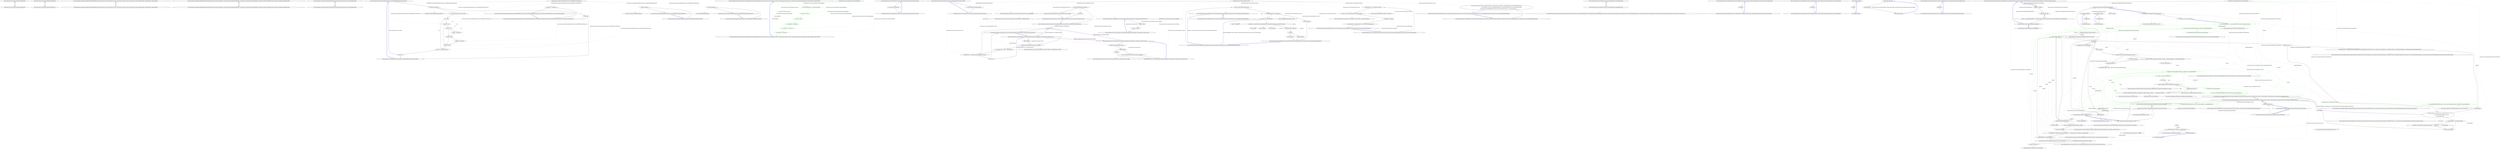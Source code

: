 digraph  {
m0_8 [cluster="QuantConnect.Lean.Engine.DataFeeds.IDataFeed.Exit()", file="IDataFeed.cs", label="Entry QuantConnect.Lean.Engine.DataFeeds.IDataFeed.Exit()", span="81-81"];
m0_9 [cluster="QuantConnect.Lean.Engine.DataFeeds.IDataFeed.Exit()", file="IDataFeed.cs", label="Exit QuantConnect.Lean.Engine.DataFeeds.IDataFeed.Exit()", span="81-81"];
m0_6 [cluster="QuantConnect.Lean.Engine.DataFeeds.IDataFeed.Run()", file="IDataFeed.cs", label="Entry QuantConnect.Lean.Engine.DataFeeds.IDataFeed.Run()", span="76-76"];
m0_7 [cluster="QuantConnect.Lean.Engine.DataFeeds.IDataFeed.Run()", file="IDataFeed.cs", label="Exit QuantConnect.Lean.Engine.DataFeeds.IDataFeed.Run()", span="76-76"];
m0_2 [cluster="QuantConnect.Lean.Engine.DataFeeds.IDataFeed.AddSubscription(QuantConnect.Data.UniverseSelection.Universe, QuantConnect.Securities.Security, QuantConnect.Data.SubscriptionDataConfig, System.DateTime, System.DateTime)", file="IDataFeed.cs", label="Entry QuantConnect.Lean.Engine.DataFeeds.IDataFeed.AddSubscription(QuantConnect.Data.UniverseSelection.Universe, QuantConnect.Securities.Security, QuantConnect.Data.SubscriptionDataConfig, System.DateTime, System.DateTime)", span="64-64"];
m0_3 [cluster="QuantConnect.Lean.Engine.DataFeeds.IDataFeed.AddSubscription(QuantConnect.Data.UniverseSelection.Universe, QuantConnect.Securities.Security, QuantConnect.Data.SubscriptionDataConfig, System.DateTime, System.DateTime)", file="IDataFeed.cs", label="Exit QuantConnect.Lean.Engine.DataFeeds.IDataFeed.AddSubscription(QuantConnect.Data.UniverseSelection.Universe, QuantConnect.Securities.Security, QuantConnect.Data.SubscriptionDataConfig, System.DateTime, System.DateTime)", span="64-64"];
m0_0 [cluster="QuantConnect.Lean.Engine.DataFeeds.IDataFeed.Initialize(QuantConnect.Interfaces.IAlgorithm, QuantConnect.Packets.AlgorithmNodePacket, QuantConnect.Lean.Engine.Results.IResultHandler, QuantConnect.Interfaces.IMapFileProvider, QuantConnect.Interfaces.IFactorFileProvider)", file="IDataFeed.cs", label="Entry QuantConnect.Lean.Engine.DataFeeds.IDataFeed.Initialize(QuantConnect.Interfaces.IAlgorithm, QuantConnect.Packets.AlgorithmNodePacket, QuantConnect.Lean.Engine.Results.IResultHandler, QuantConnect.Interfaces.IMapFileProvider, QuantConnect.Interfaces.IFactorFileProvider)", span="53-53"];
m0_1 [cluster="QuantConnect.Lean.Engine.DataFeeds.IDataFeed.Initialize(QuantConnect.Interfaces.IAlgorithm, QuantConnect.Packets.AlgorithmNodePacket, QuantConnect.Lean.Engine.Results.IResultHandler, QuantConnect.Interfaces.IMapFileProvider, QuantConnect.Interfaces.IFactorFileProvider)", file="IDataFeed.cs", label="Exit QuantConnect.Lean.Engine.DataFeeds.IDataFeed.Initialize(QuantConnect.Interfaces.IAlgorithm, QuantConnect.Packets.AlgorithmNodePacket, QuantConnect.Lean.Engine.Results.IResultHandler, QuantConnect.Interfaces.IMapFileProvider, QuantConnect.Interfaces.IFactorFileProvider)", span="53-53"];
m0_4 [cluster="QuantConnect.Lean.Engine.DataFeeds.IDataFeed.RemoveSubscription(QuantConnect.Data.SubscriptionDataConfig)", file="IDataFeed.cs", label="Entry QuantConnect.Lean.Engine.DataFeeds.IDataFeed.RemoveSubscription(QuantConnect.Data.SubscriptionDataConfig)", span="71-71"];
m0_5 [cluster="QuantConnect.Lean.Engine.DataFeeds.IDataFeed.RemoveSubscription(QuantConnect.Data.SubscriptionDataConfig)", file="IDataFeed.cs", label="Exit QuantConnect.Lean.Engine.DataFeeds.IDataFeed.RemoveSubscription(QuantConnect.Data.SubscriptionDataConfig)", span="71-71"];
m2_3 [cluster="QuantConnect.Lean.Engine.DataFeeds.Enumerators.QuoteBarFillForwardEnumerator.MoveNext()", file="OptionChainUniverse.cs", label="Entry QuantConnect.Lean.Engine.DataFeeds.Enumerators.QuoteBarFillForwardEnumerator.MoveNext()", span="67-67"];
m2_4 [cluster="QuantConnect.Lean.Engine.DataFeeds.Enumerators.QuoteBarFillForwardEnumerator.MoveNext()", file="OptionChainUniverse.cs", label="!_enumerator.MoveNext()", span="69-69"];
m2_5 [cluster="QuantConnect.Lean.Engine.DataFeeds.Enumerators.QuoteBarFillForwardEnumerator.MoveNext()", file="OptionChainUniverse.cs", label="return false;", span="69-69"];
m2_6 [cluster="QuantConnect.Lean.Engine.DataFeeds.Enumerators.QuoteBarFillForwardEnumerator.MoveNext()", file="OptionChainUniverse.cs", label="var bar = _enumerator.Current as QuoteBar", span="71-71"];
m2_7 [cluster="QuantConnect.Lean.Engine.DataFeeds.Enumerators.QuoteBarFillForwardEnumerator.MoveNext()", file="OptionChainUniverse.cs", label="bar != null", span="72-72"];
m2_9 [cluster="QuantConnect.Lean.Engine.DataFeeds.Enumerators.QuoteBarFillForwardEnumerator.MoveNext()", file="OptionChainUniverse.cs", label="bar.Bid == null", span="76-76"];
m2_10 [cluster="QuantConnect.Lean.Engine.DataFeeds.Enumerators.QuoteBarFillForwardEnumerator.MoveNext()", file="OptionChainUniverse.cs", label="bar.Bid = _previous.Bid", span="78-78"];
m2_11 [cluster="QuantConnect.Lean.Engine.DataFeeds.Enumerators.QuoteBarFillForwardEnumerator.MoveNext()", file="OptionChainUniverse.cs", label="bar.Ask == null", span="81-81"];
m2_12 [cluster="QuantConnect.Lean.Engine.DataFeeds.Enumerators.QuoteBarFillForwardEnumerator.MoveNext()", file="OptionChainUniverse.cs", label="bar.Ask = _previous.Ask", span="83-83"];
m2_13 [cluster="QuantConnect.Lean.Engine.DataFeeds.Enumerators.QuoteBarFillForwardEnumerator.MoveNext()", file="OptionChainUniverse.cs", label="_previous = bar", span="87-87"];
m2_8 [cluster="QuantConnect.Lean.Engine.DataFeeds.Enumerators.QuoteBarFillForwardEnumerator.MoveNext()", file="OptionChainUniverse.cs", label="_previous != null", span="74-74"];
m2_14 [cluster="QuantConnect.Lean.Engine.DataFeeds.Enumerators.QuoteBarFillForwardEnumerator.MoveNext()", file="OptionChainUniverse.cs", label="Current = _enumerator.Current", span="90-90"];
m2_15 [cluster="QuantConnect.Lean.Engine.DataFeeds.Enumerators.QuoteBarFillForwardEnumerator.MoveNext()", file="OptionChainUniverse.cs", label="return true;", span="92-92"];
m2_16 [cluster="QuantConnect.Lean.Engine.DataFeeds.Enumerators.QuoteBarFillForwardEnumerator.MoveNext()", file="OptionChainUniverse.cs", label="Exit QuantConnect.Lean.Engine.DataFeeds.Enumerators.QuoteBarFillForwardEnumerator.MoveNext()", span="67-67"];
m2_25 [cluster="System.Collections.IEnumerator.Reset()", file="OptionChainUniverse.cs", label="Entry System.Collections.IEnumerator.Reset()", span="0-0"];
m2_17 [cluster="System.Collections.IEnumerator.MoveNext()", file="OptionChainUniverse.cs", label="Entry System.Collections.IEnumerator.MoveNext()", span="0-0"];
m2_21 [cluster="System.IDisposable.Dispose()", file="OptionChainUniverse.cs", label="Entry System.IDisposable.Dispose()", span="0-0"];
m2_0 [cluster="QuantConnect.Lean.Engine.DataFeeds.Enumerators.QuoteBarFillForwardEnumerator.QuoteBarFillForwardEnumerator(System.Collections.Generic.IEnumerator<QuantConnect.Data.BaseData>)", file="OptionChainUniverse.cs", label="Entry QuantConnect.Lean.Engine.DataFeeds.Enumerators.QuoteBarFillForwardEnumerator.QuoteBarFillForwardEnumerator(System.Collections.Generic.IEnumerator<QuantConnect.Data.BaseData>)", span="35-35"];
m2_1 [cluster="QuantConnect.Lean.Engine.DataFeeds.Enumerators.QuoteBarFillForwardEnumerator.QuoteBarFillForwardEnumerator(System.Collections.Generic.IEnumerator<QuantConnect.Data.BaseData>)", file="OptionChainUniverse.cs", label="_enumerator = enumerator", span="37-37"];
m2_2 [cluster="QuantConnect.Lean.Engine.DataFeeds.Enumerators.QuoteBarFillForwardEnumerator.QuoteBarFillForwardEnumerator(System.Collections.Generic.IEnumerator<QuantConnect.Data.BaseData>)", file="OptionChainUniverse.cs", label="Exit QuantConnect.Lean.Engine.DataFeeds.Enumerators.QuoteBarFillForwardEnumerator.QuoteBarFillForwardEnumerator(System.Collections.Generic.IEnumerator<QuantConnect.Data.BaseData>)", span="35-35"];
m2_22 [cluster="QuantConnect.Lean.Engine.DataFeeds.Enumerators.QuoteBarFillForwardEnumerator.Reset()", file="OptionChainUniverse.cs", label="Entry QuantConnect.Lean.Engine.DataFeeds.Enumerators.QuoteBarFillForwardEnumerator.Reset()", span="107-107"];
m2_23 [cluster="QuantConnect.Lean.Engine.DataFeeds.Enumerators.QuoteBarFillForwardEnumerator.Reset()", file="OptionChainUniverse.cs", label="_enumerator.Reset()", span="109-109"];
m2_24 [cluster="QuantConnect.Lean.Engine.DataFeeds.Enumerators.QuoteBarFillForwardEnumerator.Reset()", file="OptionChainUniverse.cs", label="Exit QuantConnect.Lean.Engine.DataFeeds.Enumerators.QuoteBarFillForwardEnumerator.Reset()", span="107-107"];
m2_18 [cluster="QuantConnect.Lean.Engine.DataFeeds.Enumerators.QuoteBarFillForwardEnumerator.Dispose()", file="OptionChainUniverse.cs", label="Entry QuantConnect.Lean.Engine.DataFeeds.Enumerators.QuoteBarFillForwardEnumerator.Dispose()", span="98-98"];
m2_19 [cluster="QuantConnect.Lean.Engine.DataFeeds.Enumerators.QuoteBarFillForwardEnumerator.Dispose()", file="OptionChainUniverse.cs", label="_enumerator.Dispose()", span="100-100"];
m2_20 [cluster="QuantConnect.Lean.Engine.DataFeeds.Enumerators.QuoteBarFillForwardEnumerator.Dispose()", file="OptionChainUniverse.cs", label="Exit QuantConnect.Lean.Engine.DataFeeds.Enumerators.QuoteBarFillForwardEnumerator.Dispose()", span="98-98"];
m2_26 [file="OptionChainUniverse.cs", label="QuantConnect.Lean.Engine.DataFeeds.Enumerators.QuoteBarFillForwardEnumerator", span=""];
m3_0 [cluster="QuantConnect.Data.UniverseSelection.SubscriptionRequest.SubscriptionRequest(bool, QuantConnect.Data.UniverseSelection.Universe, QuantConnect.Securities.Security, QuantConnect.Data.SubscriptionDataConfig, System.DateTime, System.DateTime)", file="SubscriptionRequest.cs", label="Entry QuantConnect.Data.UniverseSelection.SubscriptionRequest.SubscriptionRequest(bool, QuantConnect.Data.UniverseSelection.Universe, QuantConnect.Securities.Security, QuantConnect.Data.SubscriptionDataConfig, System.DateTime, System.DateTime)", span="58-58"];
m3_1 [cluster="QuantConnect.Data.UniverseSelection.SubscriptionRequest.SubscriptionRequest(bool, QuantConnect.Data.UniverseSelection.Universe, QuantConnect.Securities.Security, QuantConnect.Data.SubscriptionDataConfig, System.DateTime, System.DateTime)", color=green, community=0, file="SubscriptionRequest.cs", label="1: IsUniverseSubscription = isUniverseSubscription", span="65-65"];
m3_2 [cluster="QuantConnect.Data.UniverseSelection.SubscriptionRequest.SubscriptionRequest(bool, QuantConnect.Data.UniverseSelection.Universe, QuantConnect.Securities.Security, QuantConnect.Data.SubscriptionDataConfig, System.DateTime, System.DateTime)", color=green, community=0, file="SubscriptionRequest.cs", label="25: Universe = universe", span="66-66"];
m3_3 [cluster="QuantConnect.Data.UniverseSelection.SubscriptionRequest.SubscriptionRequest(bool, QuantConnect.Data.UniverseSelection.Universe, QuantConnect.Securities.Security, QuantConnect.Data.SubscriptionDataConfig, System.DateTime, System.DateTime)", color=green, community=0, file="SubscriptionRequest.cs", label="13: Security = security", span="67-67"];
m3_4 [cluster="QuantConnect.Data.UniverseSelection.SubscriptionRequest.SubscriptionRequest(bool, QuantConnect.Data.UniverseSelection.Universe, QuantConnect.Securities.Security, QuantConnect.Data.SubscriptionDataConfig, System.DateTime, System.DateTime)", color=green, community=0, file="SubscriptionRequest.cs", label="26: Configuration = configuration", span="68-68"];
m3_5 [cluster="QuantConnect.Data.UniverseSelection.SubscriptionRequest.SubscriptionRequest(bool, QuantConnect.Data.UniverseSelection.Universe, QuantConnect.Securities.Security, QuantConnect.Data.SubscriptionDataConfig, System.DateTime, System.DateTime)", color=green, community=0, file="SubscriptionRequest.cs", label="13: StartTimeUtc = startTimeUtc", span="69-69"];
m3_6 [cluster="QuantConnect.Data.UniverseSelection.SubscriptionRequest.SubscriptionRequest(bool, QuantConnect.Data.UniverseSelection.Universe, QuantConnect.Securities.Security, QuantConnect.Data.SubscriptionDataConfig, System.DateTime, System.DateTime)", color=green, community=0, file="SubscriptionRequest.cs", label="13: EndTimeUtc = endTimeUtc", span="70-70"];
m3_7 [cluster="QuantConnect.Data.UniverseSelection.SubscriptionRequest.SubscriptionRequest(bool, QuantConnect.Data.UniverseSelection.Universe, QuantConnect.Securities.Security, QuantConnect.Data.SubscriptionDataConfig, System.DateTime, System.DateTime)", file="SubscriptionRequest.cs", label="Exit QuantConnect.Data.UniverseSelection.SubscriptionRequest.SubscriptionRequest(bool, QuantConnect.Data.UniverseSelection.Universe, QuantConnect.Securities.Security, QuantConnect.Data.SubscriptionDataConfig, System.DateTime, System.DateTime)", span="58-58"];
m3_8 [file="SubscriptionRequest.cs", label="QuantConnect.Data.UniverseSelection.SubscriptionRequest", span=""];
m4_45 [cluster="QuantConnect.Data.UniverseSelection.Universe.GetSubscriptions(QuantConnect.Securities.Security)", file="Universe.cs", label="Entry QuantConnect.Data.UniverseSelection.Universe.GetSubscriptions(QuantConnect.Securities.Security)", span="184-184"];
m4_46 [cluster="QuantConnect.Data.UniverseSelection.Universe.GetSubscriptions(QuantConnect.Securities.Security)", file="Universe.cs", label="return security.Subscriptions;", span="186-186"];
m4_47 [cluster="QuantConnect.Data.UniverseSelection.Universe.GetSubscriptions(QuantConnect.Securities.Security)", file="Universe.cs", label="Exit QuantConnect.Data.UniverseSelection.Universe.GetSubscriptions(QuantConnect.Securities.Security)", span="184-184"];
m4_48 [cluster="QuantConnect.Data.UniverseSelection.Universe.ContainsMember(QuantConnect.Symbol)", file="Universe.cs", label="Entry QuantConnect.Data.UniverseSelection.Universe.ContainsMember(QuantConnect.Symbol)", span="194-194"];
m4_49 [cluster="QuantConnect.Data.UniverseSelection.Universe.ContainsMember(QuantConnect.Symbol)", file="Universe.cs", label="return _securities.ContainsKey(symbol);", span="196-196"];
m4_50 [cluster="QuantConnect.Data.UniverseSelection.Universe.ContainsMember(QuantConnect.Symbol)", file="Universe.cs", label="Exit QuantConnect.Data.UniverseSelection.Universe.ContainsMember(QuantConnect.Symbol)", span="194-194"];
m4_57 [cluster="QuantConnect.Data.UniverseSelection.Universe.Member.Member(System.DateTime, QuantConnect.Securities.Security)", file="Universe.cs", label="Entry QuantConnect.Data.UniverseSelection.Universe.Member.Member(System.DateTime, QuantConnect.Securities.Security)", span="254-254"];
m4_77 [cluster="QuantConnect.Data.UniverseSelection.Universe.Member.Member(System.DateTime, QuantConnect.Securities.Security)", file="Universe.cs", label="Added = added", span="256-256"];
m4_78 [cluster="QuantConnect.Data.UniverseSelection.Universe.Member.Member(System.DateTime, QuantConnect.Securities.Security)", file="Universe.cs", label="Security = security", span="257-257"];
m4_79 [cluster="QuantConnect.Data.UniverseSelection.Universe.Member.Member(System.DateTime, QuantConnect.Securities.Security)", file="Universe.cs", label="Exit QuantConnect.Data.UniverseSelection.Universe.Member.Member(System.DateTime, QuantConnect.Securities.Security)", span="254-254"];
m4_41 [cluster="QuantConnect.Data.UniverseSelection.Universe.CreateSecurity(QuantConnect.Symbol, QuantConnect.Interfaces.IAlgorithm, QuantConnect.Securities.MarketHoursDatabase, QuantConnect.Securities.SymbolPropertiesDatabase)", file="Universe.cs", label="Entry QuantConnect.Data.UniverseSelection.Universe.CreateSecurity(QuantConnect.Symbol, QuantConnect.Interfaces.IAlgorithm, QuantConnect.Securities.MarketHoursDatabase, QuantConnect.Securities.SymbolPropertiesDatabase)", span="166-166"];
m4_42 [cluster="QuantConnect.Data.UniverseSelection.Universe.CreateSecurity(QuantConnect.Symbol, QuantConnect.Interfaces.IAlgorithm, QuantConnect.Securities.MarketHoursDatabase, QuantConnect.Securities.SymbolPropertiesDatabase)", file="Universe.cs", label="return SecurityManager.CreateSecurity(algorithm.Portfolio, algorithm.SubscriptionManager, marketHoursDatabase, symbolPropertiesDatabase,\r\n                SecurityInitializer, symbol, UniverseSettings.Resolution, UniverseSettings.FillForward, UniverseSettings.Leverage,\r\n                UniverseSettings.ExtendedMarketHours, false, false, symbol.ID.SecurityType == SecurityType.Option);", span="169-171"];
m4_43 [cluster="QuantConnect.Data.UniverseSelection.Universe.CreateSecurity(QuantConnect.Symbol, QuantConnect.Interfaces.IAlgorithm, QuantConnect.Securities.MarketHoursDatabase, QuantConnect.Securities.SymbolPropertiesDatabase)", file="Universe.cs", label="Exit QuantConnect.Data.UniverseSelection.Universe.CreateSecurity(QuantConnect.Symbol, QuantConnect.Interfaces.IAlgorithm, QuantConnect.Securities.MarketHoursDatabase, QuantConnect.Securities.SymbolPropertiesDatabase)", span="166-166"];
m4_66 [cluster="QuantConnect.Data.UniverseSelection.Universe.UnchangedUniverse.UnchangedUniverse()", file="Universe.cs", label="Entry QuantConnect.Data.UniverseSelection.Universe.UnchangedUniverse.UnchangedUniverse()", span="244-244"];
m4_67 [cluster="QuantConnect.Data.UniverseSelection.Universe.UnchangedUniverse.UnchangedUniverse()", file="Universe.cs", label="Exit QuantConnect.Data.UniverseSelection.Universe.UnchangedUniverse.UnchangedUniverse()", span="244-244"];
m4_68 [cluster="QuantConnect.Data.UniverseSelection.Universe.UnchangedUniverse.System.Collections.Generic.IEnumerable<QuantConnect.Symbol>.GetEnumerator()", file="Universe.cs", label="Entry QuantConnect.Data.UniverseSelection.Universe.UnchangedUniverse.System.Collections.Generic.IEnumerable<QuantConnect.Symbol>.GetEnumerator()", span="245-245"];
m4_69 [cluster="QuantConnect.Data.UniverseSelection.Universe.UnchangedUniverse.System.Collections.Generic.IEnumerable<QuantConnect.Symbol>.GetEnumerator()", file="Universe.cs", label="yield break;", span="245-245"];
m4_70 [cluster="QuantConnect.Data.UniverseSelection.Universe.UnchangedUniverse.System.Collections.Generic.IEnumerable<QuantConnect.Symbol>.GetEnumerator()", file="Universe.cs", label="Exit QuantConnect.Data.UniverseSelection.Universe.UnchangedUniverse.System.Collections.Generic.IEnumerable<QuantConnect.Symbol>.GetEnumerator()", span="245-245"];
m4_44 [cluster="QuantConnect.Securities.SecurityManager.CreateSecurity(QuantConnect.Securities.SecurityPortfolioManager, QuantConnect.Data.SubscriptionManager, QuantConnect.Securities.MarketHoursDatabase, QuantConnect.Securities.SymbolPropertiesDatabase, QuantConnect.Securities.ISecurityInitializer, QuantConnect.Symbol, QuantConnect.Resolution, bool, decimal, bool, bool, bool, bool)", file="Universe.cs", label="Entry QuantConnect.Securities.SecurityManager.CreateSecurity(QuantConnect.Securities.SecurityPortfolioManager, QuantConnect.Data.SubscriptionManager, QuantConnect.Securities.MarketHoursDatabase, QuantConnect.Securities.SymbolPropertiesDatabase, QuantConnect.Securities.ISecurityInitializer, QuantConnect.Symbol, QuantConnect.Resolution, bool, decimal, bool, bool, bool, bool)", span="411-411"];
m4_71 [cluster="QuantConnect.Data.UniverseSelection.Universe.UnchangedUniverse.System.Collections.Generic.IEnumerable<string>.GetEnumerator()", file="Universe.cs", label="Entry QuantConnect.Data.UniverseSelection.Universe.UnchangedUniverse.System.Collections.Generic.IEnumerable<string>.GetEnumerator()", span="246-246"];
m4_72 [cluster="QuantConnect.Data.UniverseSelection.Universe.UnchangedUniverse.System.Collections.Generic.IEnumerable<string>.GetEnumerator()", file="Universe.cs", label="yield break;", span="246-246"];
m4_73 [cluster="QuantConnect.Data.UniverseSelection.Universe.UnchangedUniverse.System.Collections.Generic.IEnumerable<string>.GetEnumerator()", file="Universe.cs", label="Exit QuantConnect.Data.UniverseSelection.Universe.UnchangedUniverse.System.Collections.Generic.IEnumerable<string>.GetEnumerator()", span="246-246"];
m4_35 [cluster="object.ReferenceEquals(object, object)", file="Universe.cs", label="Entry object.ReferenceEquals(object, object)", span="0-0"];
m4_3 [cluster="lambda expression", file="Universe.cs", label="Entry lambda expression", span="86-86"];
m4_0 [cluster="lambda expression", file="Universe.cs", label="Entry lambda expression", span="86-86"];
m4_1 [cluster="lambda expression", file="Universe.cs", label="x.Value.Security", span="86-86"];
m4_2 [cluster="lambda expression", file="Universe.cs", label="Exit lambda expression", span="86-86"];
m4_4 [cluster="lambda expression", file="Universe.cs", label="x.Symbol", span="86-86"];
m4_5 [cluster="lambda expression", file="Universe.cs", label="Exit lambda expression", span="86-86"];
m4_12 [cluster="System.Collections.Generic.HashSet<T>.HashSet()", file="Universe.cs", label="Entry System.Collections.Generic.HashSet<T>.HashSet()", span="0-0"];
m4_14 [cluster="QuantConnect.Data.UniverseSelection.Universe.CanRemoveMember(System.DateTime, QuantConnect.Securities.Security)", file="Universe.cs", label="Entry QuantConnect.Data.UniverseSelection.Universe.CanRemoveMember(System.DateTime, QuantConnect.Securities.Security)", span="112-112"];
m4_15 [cluster="QuantConnect.Data.UniverseSelection.Universe.CanRemoveMember(System.DateTime, QuantConnect.Securities.Security)", file="Universe.cs", label="Member member", span="114-114"];
m4_16 [cluster="QuantConnect.Data.UniverseSelection.Universe.CanRemoveMember(System.DateTime, QuantConnect.Securities.Security)", file="Universe.cs", label="_securities.TryGetValue(security.Symbol, out member)", span="115-115"];
m4_17 [cluster="QuantConnect.Data.UniverseSelection.Universe.CanRemoveMember(System.DateTime, QuantConnect.Securities.Security)", file="Universe.cs", label="var timeInUniverse = utcTime - member.Added", span="117-117"];
m4_20 [cluster="QuantConnect.Data.UniverseSelection.Universe.CanRemoveMember(System.DateTime, QuantConnect.Securities.Security)", file="Universe.cs", label="return false;", span="123-123"];
m4_18 [cluster="QuantConnect.Data.UniverseSelection.Universe.CanRemoveMember(System.DateTime, QuantConnect.Securities.Security)", file="Universe.cs", label="timeInUniverse >= UniverseSettings.MinimumTimeInUniverse", span="118-118"];
m4_19 [cluster="QuantConnect.Data.UniverseSelection.Universe.CanRemoveMember(System.DateTime, QuantConnect.Securities.Security)", file="Universe.cs", label="return true;", span="120-120"];
m4_21 [cluster="QuantConnect.Data.UniverseSelection.Universe.CanRemoveMember(System.DateTime, QuantConnect.Securities.Security)", file="Universe.cs", label="Exit QuantConnect.Data.UniverseSelection.Universe.CanRemoveMember(System.DateTime, QuantConnect.Securities.Security)", span="112-112"];
m4_37 [cluster="Unk.Except", file="Universe.cs", label="Entry Unk.Except", span=""];
m4_59 [cluster="QuantConnect.Data.UniverseSelection.Universe.RemoveMember(System.DateTime, QuantConnect.Securities.Security)", file="Universe.cs", label="Entry QuantConnect.Data.UniverseSelection.Universe.RemoveMember(System.DateTime, QuantConnect.Securities.Security)", span="224-224"];
m4_60 [cluster="QuantConnect.Data.UniverseSelection.Universe.RemoveMember(System.DateTime, QuantConnect.Securities.Security)", file="Universe.cs", label="CanRemoveMember(utcTime, security)", span="226-226"];
m4_62 [cluster="QuantConnect.Data.UniverseSelection.Universe.RemoveMember(System.DateTime, QuantConnect.Securities.Security)", file="Universe.cs", label="return _securities.TryRemove(security.Symbol, out member);", span="229-229"];
m4_61 [cluster="QuantConnect.Data.UniverseSelection.Universe.RemoveMember(System.DateTime, QuantConnect.Securities.Security)", file="Universe.cs", label="Member member", span="228-228"];
m4_63 [cluster="QuantConnect.Data.UniverseSelection.Universe.RemoveMember(System.DateTime, QuantConnect.Securities.Security)", file="Universe.cs", label="return false;", span="231-231"];
m4_64 [cluster="QuantConnect.Data.UniverseSelection.Universe.RemoveMember(System.DateTime, QuantConnect.Securities.Security)", file="Universe.cs", label="Exit QuantConnect.Data.UniverseSelection.Universe.RemoveMember(System.DateTime, QuantConnect.Securities.Security)", span="224-224"];
m4_52 [cluster="QuantConnect.Data.UniverseSelection.Universe.AddMember(System.DateTime, QuantConnect.Securities.Security)", file="Universe.cs", label="Entry QuantConnect.Data.UniverseSelection.Universe.AddMember(System.DateTime, QuantConnect.Securities.Security)", span="206-206"];
m4_53 [cluster="QuantConnect.Data.UniverseSelection.Universe.AddMember(System.DateTime, QuantConnect.Securities.Security)", file="Universe.cs", label="_securities.ContainsKey(security.Symbol)", span="208-208"];
m4_55 [cluster="QuantConnect.Data.UniverseSelection.Universe.AddMember(System.DateTime, QuantConnect.Securities.Security)", file="Universe.cs", label="return _securities.TryAdd(security.Symbol, new Member(utcTime, security));", span="212-212"];
m4_54 [cluster="QuantConnect.Data.UniverseSelection.Universe.AddMember(System.DateTime, QuantConnect.Securities.Security)", file="Universe.cs", label="return false;", span="210-210"];
m4_56 [cluster="QuantConnect.Data.UniverseSelection.Universe.AddMember(System.DateTime, QuantConnect.Securities.Security)", file="Universe.cs", label="Exit QuantConnect.Data.UniverseSelection.Universe.AddMember(System.DateTime, QuantConnect.Securities.Security)", span="206-206"];
m4_58 [cluster="System.Collections.Concurrent.ConcurrentDictionary<TKey, TValue>.TryAdd(TKey, TValue)", file="Universe.cs", label="Entry System.Collections.Concurrent.ConcurrentDictionary<TKey, TValue>.TryAdd(TKey, TValue)", span="0-0"];
m4_22 [cluster="System.Collections.Concurrent.ConcurrentDictionary<TKey, TValue>.TryGetValue(TKey, out TValue)", file="Universe.cs", label="Entry System.Collections.Concurrent.ConcurrentDictionary<TKey, TValue>.TryGetValue(TKey, out TValue)", span="0-0"];
m4_65 [cluster="System.Collections.Concurrent.ConcurrentDictionary<TKey, TValue>.TryRemove(TKey, out TValue)", file="Universe.cs", label="Entry System.Collections.Concurrent.ConcurrentDictionary<TKey, TValue>.TryRemove(TKey, out TValue)", span="0-0"];
m4_74 [cluster="QuantConnect.Data.UniverseSelection.Universe.UnchangedUniverse.System.Collections.IEnumerable.GetEnumerator()", file="Universe.cs", label="Entry QuantConnect.Data.UniverseSelection.Universe.UnchangedUniverse.System.Collections.IEnumerable.GetEnumerator()", span="247-247"];
m4_75 [cluster="QuantConnect.Data.UniverseSelection.Universe.UnchangedUniverse.System.Collections.IEnumerable.GetEnumerator()", file="Universe.cs", label="yield break;", span="247-247"];
m4_76 [cluster="QuantConnect.Data.UniverseSelection.Universe.UnchangedUniverse.System.Collections.IEnumerable.GetEnumerator()", file="Universe.cs", label="Exit QuantConnect.Data.UniverseSelection.Universe.UnchangedUniverse.System.Collections.IEnumerable.GetEnumerator()", span="247-247"];
m4_13 [cluster="System.Collections.Concurrent.ConcurrentDictionary<TKey, TValue>.ConcurrentDictionary()", file="Universe.cs", label="Entry System.Collections.Concurrent.ConcurrentDictionary<TKey, TValue>.ConcurrentDictionary()", span="0-0"];
m4_23 [cluster="QuantConnect.Data.UniverseSelection.Universe.PerformSelection(System.DateTime, QuantConnect.Data.UniverseSelection.BaseDataCollection)", file="Universe.cs", label="Entry QuantConnect.Data.UniverseSelection.Universe.PerformSelection(System.DateTime, QuantConnect.Data.UniverseSelection.BaseDataCollection)", span="132-132"];
m4_24 [cluster="QuantConnect.Data.UniverseSelection.Universe.PerformSelection(System.DateTime, QuantConnect.Data.UniverseSelection.BaseDataCollection)", file="Universe.cs", label="var result = SelectSymbols(utcTime, data)", span="134-134"];
m4_25 [cluster="QuantConnect.Data.UniverseSelection.Universe.PerformSelection(System.DateTime, QuantConnect.Data.UniverseSelection.BaseDataCollection)", file="Universe.cs", label="ReferenceEquals(result, Unchanged)", span="135-135"];
m4_27 [cluster="QuantConnect.Data.UniverseSelection.Universe.PerformSelection(System.DateTime, QuantConnect.Data.UniverseSelection.BaseDataCollection)", file="Universe.cs", label="var selections = result.ToHashSet()", span="140-140"];
m4_26 [cluster="QuantConnect.Data.UniverseSelection.Universe.PerformSelection(System.DateTime, QuantConnect.Data.UniverseSelection.BaseDataCollection)", file="Universe.cs", label="return Unchanged;", span="137-137"];
m4_28 [cluster="QuantConnect.Data.UniverseSelection.Universe.PerformSelection(System.DateTime, QuantConnect.Data.UniverseSelection.BaseDataCollection)", file="Universe.cs", label="var hasDiffs = _previousSelections.Except(selections).Union(selections.Except(_previousSelections)).Any()", span="141-141"];
m4_29 [cluster="QuantConnect.Data.UniverseSelection.Universe.PerformSelection(System.DateTime, QuantConnect.Data.UniverseSelection.BaseDataCollection)", file="Universe.cs", label="_previousSelections = selections", span="142-142"];
m4_32 [cluster="QuantConnect.Data.UniverseSelection.Universe.PerformSelection(System.DateTime, QuantConnect.Data.UniverseSelection.BaseDataCollection)", file="Universe.cs", label="return selections;", span="147-147"];
m4_30 [cluster="QuantConnect.Data.UniverseSelection.Universe.PerformSelection(System.DateTime, QuantConnect.Data.UniverseSelection.BaseDataCollection)", file="Universe.cs", label="!hasDiffs", span="143-143"];
m4_31 [cluster="QuantConnect.Data.UniverseSelection.Universe.PerformSelection(System.DateTime, QuantConnect.Data.UniverseSelection.BaseDataCollection)", file="Universe.cs", label="return Unchanged;", span="145-145"];
m4_33 [cluster="QuantConnect.Data.UniverseSelection.Universe.PerformSelection(System.DateTime, QuantConnect.Data.UniverseSelection.BaseDataCollection)", file="Universe.cs", label="Exit QuantConnect.Data.UniverseSelection.Universe.PerformSelection(System.DateTime, QuantConnect.Data.UniverseSelection.BaseDataCollection)", span="132-132"];
m4_34 [cluster="QuantConnect.Data.UniverseSelection.Universe.SelectSymbols(System.DateTime, QuantConnect.Data.UniverseSelection.BaseDataCollection)", file="Universe.cs", label="Entry QuantConnect.Data.UniverseSelection.Universe.SelectSymbols(System.DateTime, QuantConnect.Data.UniverseSelection.BaseDataCollection)", span="156-156"];
m4_40 [cluster="QuantConnect.Data.UniverseSelection.Universe.SelectSymbols(System.DateTime, QuantConnect.Data.UniverseSelection.BaseDataCollection)", file="Universe.cs", label="Exit QuantConnect.Data.UniverseSelection.Universe.SelectSymbols(System.DateTime, QuantConnect.Data.UniverseSelection.BaseDataCollection)", span="156-156"];
m4_39 [cluster="Unk.Any", file="Universe.cs", label="Entry Unk.Any", span=""];
m4_51 [cluster="System.Collections.Concurrent.ConcurrentDictionary<TKey, TValue>.ContainsKey(TKey)", file="Universe.cs", label="Entry System.Collections.Concurrent.ConcurrentDictionary<TKey, TValue>.ContainsKey(TKey)", span="0-0"];
m4_38 [cluster="Unk.Union", file="Universe.cs", label="Entry Unk.Union", span=""];
m4_36 [cluster="Unk.ToHashSet", file="Universe.cs", label="Entry Unk.ToHashSet", span=""];
m4_6 [cluster="QuantConnect.Data.UniverseSelection.Universe.Universe(QuantConnect.Data.SubscriptionDataConfig, QuantConnect.Securities.ISecurityInitializer)", file="Universe.cs", label="Entry QuantConnect.Data.UniverseSelection.Universe.Universe(QuantConnect.Data.SubscriptionDataConfig, QuantConnect.Securities.ISecurityInitializer)", span="94-94"];
m4_7 [cluster="QuantConnect.Data.UniverseSelection.Universe.Universe(QuantConnect.Data.SubscriptionDataConfig, QuantConnect.Securities.ISecurityInitializer)", file="Universe.cs", label="_previousSelections = new HashSet<Symbol>()", span="96-96"];
m4_9 [cluster="QuantConnect.Data.UniverseSelection.Universe.Universe(QuantConnect.Data.SubscriptionDataConfig, QuantConnect.Securities.ISecurityInitializer)", file="Universe.cs", label="Configuration = config", span="99-99"];
m4_10 [cluster="QuantConnect.Data.UniverseSelection.Universe.Universe(QuantConnect.Data.SubscriptionDataConfig, QuantConnect.Securities.ISecurityInitializer)", file="Universe.cs", label="SecurityInitializer = securityInitializer ?? Securities.SecurityInitializer.Null", span="100-100"];
m4_8 [cluster="QuantConnect.Data.UniverseSelection.Universe.Universe(QuantConnect.Data.SubscriptionDataConfig, QuantConnect.Securities.ISecurityInitializer)", file="Universe.cs", label="_securities = new ConcurrentDictionary<Symbol, Member>()", span="97-97"];
m4_11 [cluster="QuantConnect.Data.UniverseSelection.Universe.Universe(QuantConnect.Data.SubscriptionDataConfig, QuantConnect.Securities.ISecurityInitializer)", file="Universe.cs", label="Exit QuantConnect.Data.UniverseSelection.Universe.Universe(QuantConnect.Data.SubscriptionDataConfig, QuantConnect.Securities.ISecurityInitializer)", span="94-94"];
m4_80 [file="Universe.cs", label="QuantConnect.Data.UniverseSelection.Universe", span=""];
m4_81 [file="Universe.cs", label="QuantConnect.Data.UniverseSelection.Universe.Member", span=""];
m5_60 [cluster="Unk.Where", file="UniverseSelection.cs", label="Entry Unk.Where", span=""];
m5_8 [cluster="lambda expression", file="UniverseSelection.cs", label="Exit lambda expression", span="49-49"];
m5_9 [cluster="QuantConnect.Lean.Engine.DataFeeds.UniverseSelection.ApplyUniverseSelection(QuantConnect.Data.UniverseSelection.Universe, System.DateTime, QuantConnect.Data.UniverseSelection.BaseDataCollection)", file="UniverseSelection.cs", label="Entry QuantConnect.Lean.Engine.DataFeeds.UniverseSelection.ApplyUniverseSelection(QuantConnect.Data.UniverseSelection.Universe, System.DateTime, QuantConnect.Data.UniverseSelection.BaseDataCollection)", span="58-58"];
m5_61 [cluster="System.Collections.Generic.List<T>.List()", file="UniverseSelection.cs", label="Entry System.Collections.Generic.List<T>.List()", span="0-0"];
m5_16 [cluster="QuantConnect.Lean.Engine.DataFeeds.UniverseSelection.ApplyUniverseSelection(QuantConnect.Data.UniverseSelection.Universe, System.DateTime, QuantConnect.Data.UniverseSelection.BaseDataCollection)", file="UniverseSelection.cs", label="var removals = new List<Security>()", span="76-76"];
m5_17 [cluster="QuantConnect.Lean.Engine.DataFeeds.UniverseSelection.ApplyUniverseSelection(QuantConnect.Data.UniverseSelection.Universe, System.DateTime, QuantConnect.Data.UniverseSelection.BaseDataCollection)", color=green, community=0, file="UniverseSelection.cs", label="22: var algorithmEndDateUtc = _algorithm.EndDate.ConvertToUtc(_algorithm.TimeZone)", span="77-77"];
m5_79 [cluster="System.NotImplementedException.NotImplementedException(string)", file="UniverseSelection.cs", label="Entry System.NotImplementedException.NotImplementedException(string)", span="0-0"];
m5_84 [cluster="QuantConnect.Data.UniverseSelection.SecurityChanges.SecurityChanges(System.Collections.Generic.IEnumerable<QuantConnect.Securities.Security>, System.Collections.Generic.IEnumerable<QuantConnect.Securities.Security>)", file="UniverseSelection.cs", label="Entry QuantConnect.Data.UniverseSelection.SecurityChanges.SecurityChanges(System.Collections.Generic.IEnumerable<QuantConnect.Securities.Security>, System.Collections.Generic.IEnumerable<QuantConnect.Securities.Security>)", span="58-58"];
m5_58 [cluster="object.ReferenceEquals(object, object)", file="UniverseSelection.cs", label="Entry object.ReferenceEquals(object, object)", span="0-0"];
m5_73 [cluster="Unk.TryGetValue", file="UniverseSelection.cs", label="Entry Unk.TryGetValue", span=""];
m5_6 [cluster="QuantConnect.Interfaces.IBrokerage.PlaceOrder(QuantConnect.Orders.Order)", file="UniverseSelection.cs", label="Entry QuantConnect.Interfaces.IBrokerage.PlaceOrder(QuantConnect.Orders.Order)", span="84-84"];
m5_93 [cluster="lambda expression", file="UniverseSelection.cs", label="x.Status.IsOpen() && x.Symbol == member.Symbol", span="94-94"];
m5_92 [cluster="lambda expression", file="UniverseSelection.cs", label="Entry lambda expression", span="94-94"];
m5_94 [cluster="lambda expression", file="UniverseSelection.cs", label="Exit lambda expression", span="94-94"];
m5_86 [cluster="lambda expression", file="UniverseSelection.cs", label="Entry lambda expression", span="73-73"];
m5_89 [cluster="lambda expression", file="UniverseSelection.cs", label="Entry lambda expression", span="73-73"];
m5_7 [cluster="QuantConnect.Interfaces.IBrokerage.PlaceOrder(QuantConnect.Orders.Order)", file="UniverseSelection.cs", label="Exit QuantConnect.Interfaces.IBrokerage.PlaceOrder(QuantConnect.Orders.Order)", span="84-84"];
m5_88 [cluster="lambda expression", file="UniverseSelection.cs", label="Exit lambda expression", span="73-73"];
m5_87 [cluster="lambda expression", file="UniverseSelection.cs", label="!x.EndOfStream", span="73-73"];
m5_91 [cluster="lambda expression", file="UniverseSelection.cs", label="Exit lambda expression", span="73-73"];
m5_90 [cluster="lambda expression", file="UniverseSelection.cs", label="x.Security.Symbol", span="73-73"];
m5_2 [cluster="QuantConnect.Lean.Engine.DataFeeds.UniverseSelection.UniverseSelection(QuantConnect.Lean.Engine.DataFeeds.IDataFeed, QuantConnect.Interfaces.IAlgorithm, QuantConnect.Packets.Controls)", file="UniverseSelection.cs", label="_algorithm = algorithm", span="48-48"];
m5_3 [cluster="QuantConnect.Lean.Engine.DataFeeds.UniverseSelection.UniverseSelection(QuantConnect.Lean.Engine.DataFeeds.IDataFeed, QuantConnect.Interfaces.IAlgorithm, QuantConnect.Packets.Controls)", file="UniverseSelection.cs", label="_limiter = new SubscriptionLimiter(() => dataFeed.Subscriptions, controls.TickLimit, controls.SecondLimit, controls.MinuteLimit)", span="49-49"];
m5_77 [cluster="QuantConnect.Symbol.ToString()", file="UniverseSelection.cs", label="Entry QuantConnect.Symbol.ToString()", span="208-208"];
m5_5 [cluster="QuantConnect.Interfaces.IBrokerage.GetCashBalance()", file="UniverseSelection.cs", label="Exit QuantConnect.Interfaces.IBrokerage.GetCashBalance()", span="77-77"];
m5_64 [cluster="QuantConnect.Data.UniverseSelection.Universe.CanRemoveMember(System.DateTime, QuantConnect.Securities.Security)", file="UniverseSelection.cs", label="Entry QuantConnect.Data.UniverseSelection.Universe.CanRemoveMember(System.DateTime, QuantConnect.Securities.Security)", span="112-112"];
m5_68 [cluster="QuantConnect.Data.UniverseSelection.Universe.RemoveMember(System.DateTime, QuantConnect.Securities.Security)", file="UniverseSelection.cs", label="Entry QuantConnect.Data.UniverseSelection.Universe.RemoveMember(System.DateTime, QuantConnect.Securities.Security)", span="245-245"];
m5_70 [cluster="QuantConnect.Data.UniverseSelection.Universe.GetSubscriptionRequests(QuantConnect.Securities.Security, System.DateTime, System.DateTime)", file="UniverseSelection.cs", label="Entry QuantConnect.Data.UniverseSelection.Universe.GetSubscriptionRequests(QuantConnect.Securities.Security, System.DateTime, System.DateTime)", span="181-181"];
m5_81 [cluster="QuantConnect.Data.UniverseSelection.Universe.AddMember(System.DateTime, QuantConnect.Securities.Security)", file="UniverseSelection.cs", label="Entry QuantConnect.Data.UniverseSelection.Universe.AddMember(System.DateTime, QuantConnect.Securities.Security)", span="227-227"];
m5_72 [cluster="QuantConnect.SymbolCache.TryRemove(QuantConnect.Symbol)", file="UniverseSelection.cs", label="Entry QuantConnect.SymbolCache.TryRemove(QuantConnect.Symbol)", span="92-92"];
m5_76 [cluster="QuantConnect.Interfaces.IAlgorithm.Error(string)", file="UniverseSelection.cs", label="Entry QuantConnect.Interfaces.IAlgorithm.Error(string)", span="360-360"];
m5_26 [cluster="QuantConnect.Lean.Engine.DataFeeds.UniverseSelection.ApplyUniverseSelection(QuantConnect.Data.UniverseSelection.Universe, System.DateTime, QuantConnect.Data.UniverseSelection.BaseDataCollection)", color=green, community=0, file="UniverseSelection.cs", label="17: universe.GetSubscriptionRequests(member, dateTimeUtc, algorithmEndDateUtc)", span="104-104"];
m5_18 [cluster="QuantConnect.Lean.Engine.DataFeeds.UniverseSelection.ApplyUniverseSelection(QuantConnect.Data.UniverseSelection.Universe, System.DateTime, QuantConnect.Data.UniverseSelection.BaseDataCollection)", file="UniverseSelection.cs", label="universe.Members.Values", span="80-80"];
m5_25 [cluster="QuantConnect.Lean.Engine.DataFeeds.UniverseSelection.ApplyUniverseSelection(QuantConnect.Data.UniverseSelection.Universe, System.DateTime, QuantConnect.Data.UniverseSelection.BaseDataCollection)", file="UniverseSelection.cs", label="member.Cache.Reset()", span="103-103"];
m5_27 [cluster="QuantConnect.Lean.Engine.DataFeeds.UniverseSelection.ApplyUniverseSelection(QuantConnect.Data.UniverseSelection.Universe, System.DateTime, QuantConnect.Data.UniverseSelection.BaseDataCollection)", color=green, community=0, file="UniverseSelection.cs", label="0: _dataFeed.RemoveSubscription(subscription.Configuration)", span="106-106"];
m5_28 [cluster="QuantConnect.Lean.Engine.DataFeeds.UniverseSelection.ApplyUniverseSelection(QuantConnect.Data.UniverseSelection.Universe, System.DateTime, QuantConnect.Data.UniverseSelection.BaseDataCollection)", file="UniverseSelection.cs", label="SymbolCache.TryRemove(member.Symbol)", span="110-110"];
m5_36 [cluster="QuantConnect.Lean.Engine.DataFeeds.UniverseSelection.ApplyUniverseSelection(QuantConnect.Data.UniverseSelection.Universe, System.DateTime, QuantConnect.Data.UniverseSelection.BaseDataCollection)", color=green, community=0, file="UniverseSelection.cs", label="23: universe.GetSubscriptionRequests(security, dateTimeUtc, algorithmEndDateUtc)", span="130-130"];
m5_33 [cluster="QuantConnect.Lean.Engine.DataFeeds.UniverseSelection.ApplyUniverseSelection(QuantConnect.Data.UniverseSelection.Universe, System.DateTime, QuantConnect.Data.UniverseSelection.BaseDataCollection)", file="UniverseSelection.cs", label="security = universe.CreateSecurity(symbol, _algorithm, _marketHoursDatabase, _symbolPropertiesDatabase)", span="124-124"];
m5_44 [cluster="QuantConnect.Lean.Engine.DataFeeds.UniverseSelection.ApplyUniverseSelection(QuantConnect.Data.UniverseSelection.Universe, System.DateTime, QuantConnect.Data.UniverseSelection.BaseDataCollection)", color=green, community=0, file="UniverseSelection.cs", label="22: _dataFeed.AddSubscription(universe, security, config, dateTimeUtc, algorithmEndDateUtc)", span="151-151"];
m5_32 [cluster="QuantConnect.Lean.Engine.DataFeeds.UniverseSelection.ApplyUniverseSelection(QuantConnect.Data.UniverseSelection.Universe, System.DateTime, QuantConnect.Data.UniverseSelection.BaseDataCollection)", file="UniverseSelection.cs", label="!_algorithm.Securities.TryGetValue(symbol, out security)", span="122-122"];
m5_35 [cluster="QuantConnect.Lean.Engine.DataFeeds.UniverseSelection.ApplyUniverseSelection(QuantConnect.Data.UniverseSelection.Universe, System.DateTime, QuantConnect.Data.UniverseSelection.BaseDataCollection)", file="UniverseSelection.cs", label="var addedSubscription = false", span="129-129"];
m5_41 [cluster="QuantConnect.Lean.Engine.DataFeeds.UniverseSelection.ApplyUniverseSelection(QuantConnect.Data.UniverseSelection.Universe, System.DateTime, QuantConnect.Data.UniverseSelection.BaseDataCollection)", file="UniverseSelection.cs", label="Log.Trace(''UniverseSelection.ApplyUniverseSelection(): Skipping adding subscription: '' + config.Symbol.ToString() + '': '' + reason)", span="141-141"];
m5_45 [cluster="QuantConnect.Lean.Engine.DataFeeds.UniverseSelection.ApplyUniverseSelection(QuantConnect.Data.UniverseSelection.Universe, System.DateTime, QuantConnect.Data.UniverseSelection.BaseDataCollection)", file="UniverseSelection.cs", label="addedSubscription = true", span="153-153"];
m5_37 [cluster="QuantConnect.Lean.Engine.DataFeeds.UniverseSelection.ApplyUniverseSelection(QuantConnect.Data.UniverseSelection.Universe, System.DateTime, QuantConnect.Data.UniverseSelection.BaseDataCollection)", color=green, community=0, file="UniverseSelection.cs", label="22: var config = subscription.Configuration", span="132-132"];
m5_46 [cluster="QuantConnect.Lean.Engine.DataFeeds.UniverseSelection.ApplyUniverseSelection(QuantConnect.Data.UniverseSelection.Universe, System.DateTime, QuantConnect.Data.UniverseSelection.BaseDataCollection)", file="UniverseSelection.cs", label=addedSubscription, span="157-157"];
m5_42 [cluster="QuantConnect.Lean.Engine.DataFeeds.UniverseSelection.ApplyUniverseSelection(QuantConnect.Data.UniverseSelection.Universe, System.DateTime, QuantConnect.Data.UniverseSelection.BaseDataCollection)", color=green, community=0, file="UniverseSelection.cs", label="22: subscription.IsUniverseSubscription", span="145-145"];
m5_51 [cluster="QuantConnect.Lean.Engine.DataFeeds.UniverseSelection.ApplyUniverseSelection(QuantConnect.Data.UniverseSelection.Universe, System.DateTime, QuantConnect.Data.UniverseSelection.BaseDataCollection)", color=green, community=0, file="UniverseSelection.cs", label="24: _dataFeed.AddSubscription(universe, security, security.Subscriptions.First(), dateTimeUtc, algorithmEndDateUtc)", span="170-170"];
m5_50 [cluster="QuantConnect.Lean.Engine.DataFeeds.UniverseSelection.ApplyUniverseSelection(QuantConnect.Data.UniverseSelection.Universe, System.DateTime, QuantConnect.Data.UniverseSelection.BaseDataCollection)", file="UniverseSelection.cs", label=addedSecurities, span="167-167"];
m5_38 [cluster="QuantConnect.Lean.Engine.DataFeeds.UniverseSelection.ApplyUniverseSelection(QuantConnect.Data.UniverseSelection.Universe, System.DateTime, QuantConnect.Data.UniverseSelection.BaseDataCollection)", file="UniverseSelection.cs", label="string reason", span="135-135"];
m5_39 [cluster="QuantConnect.Lean.Engine.DataFeeds.UniverseSelection.ApplyUniverseSelection(QuantConnect.Data.UniverseSelection.Universe, System.DateTime, QuantConnect.Data.UniverseSelection.BaseDataCollection)", file="UniverseSelection.cs", label="!_limiter.CanAddSubscription(config.Resolution, out reason)", span="136-136"];
m5_43 [cluster="QuantConnect.Lean.Engine.DataFeeds.UniverseSelection.ApplyUniverseSelection(QuantConnect.Data.UniverseSelection.Universe, System.DateTime, QuantConnect.Data.UniverseSelection.BaseDataCollection)", color=green, community=0, file="UniverseSelection.cs", label="22: throw new NotImplementedException(''Chained universes are not implemented yet'');", span="147-147"];
m5_10 [cluster="QuantConnect.Interfaces.IBrokerage.CancelOrder(QuantConnect.Orders.Order)", file="UniverseSelection.cs", label="Entry QuantConnect.Interfaces.IBrokerage.CancelOrder(QuantConnect.Orders.Order)", span="98-98"];
m5_20 [cluster="QuantConnect.Lean.Engine.DataFeeds.UniverseSelection.ApplyUniverseSelection(QuantConnect.Data.UniverseSelection.Universe, System.DateTime, QuantConnect.Data.UniverseSelection.BaseDataCollection)", file="UniverseSelection.cs", label="!universe.CanRemoveMember(dateTimeUtc, member)", span="86-86"];
m5_24 [cluster="QuantConnect.Lean.Engine.DataFeeds.UniverseSelection.ApplyUniverseSelection(QuantConnect.Data.UniverseSelection.Universe, System.DateTime, QuantConnect.Data.UniverseSelection.BaseDataCollection)", file="UniverseSelection.cs", label="universe.RemoveMember(dateTimeUtc, member)", span="98-98"];
m5_47 [cluster="QuantConnect.Lean.Engine.DataFeeds.UniverseSelection.ApplyUniverseSelection(QuantConnect.Data.UniverseSelection.Universe, System.DateTime, QuantConnect.Data.UniverseSelection.BaseDataCollection)", file="UniverseSelection.cs", label="universe.AddMember(dateTimeUtc, security)", span="159-159"];
m5_54 [cluster="QuantConnect.Lean.Engine.DataFeeds.UniverseSelection.ApplyUniverseSelection(QuantConnect.Data.UniverseSelection.Universe, System.DateTime, QuantConnect.Data.UniverseSelection.BaseDataCollection)", file="UniverseSelection.cs", label="Log.Debug(''UniverseSelection.ApplyUniverseSelection(): '' + dateTimeUtc + '': '' + securityChanges)", span="181-181"];
m5_52 [cluster="QuantConnect.Lean.Engine.DataFeeds.UniverseSelection.ApplyUniverseSelection(QuantConnect.Data.UniverseSelection.Universe, System.DateTime, QuantConnect.Data.UniverseSelection.BaseDataCollection)", file="UniverseSelection.cs", label="var securityChanges = additions.Count + removals.Count != 0\r\n                ? new SecurityChanges(additions, removals)\r\n                : SecurityChanges.None", span="175-177"];
m5_19 [cluster="QuantConnect.Lean.Engine.DataFeeds.UniverseSelection.ApplyUniverseSelection(QuantConnect.Data.UniverseSelection.Universe, System.DateTime, QuantConnect.Data.UniverseSelection.BaseDataCollection)", file="UniverseSelection.cs", label="selections.Contains(member.Symbol)", span="83-83"];
m5_23 [cluster="QuantConnect.Lean.Engine.DataFeeds.UniverseSelection.ApplyUniverseSelection(QuantConnect.Data.UniverseSelection.Universe, System.DateTime, QuantConnect.Data.UniverseSelection.BaseDataCollection)", file="UniverseSelection.cs", label="!member.HoldStock && !openOrders.Any()", span="95-95"];
m5_29 [cluster="QuantConnect.Lean.Engine.DataFeeds.UniverseSelection.ApplyUniverseSelection(QuantConnect.Data.UniverseSelection.Universe, System.DateTime, QuantConnect.Data.UniverseSelection.BaseDataCollection)", file="UniverseSelection.cs", label=selections, span="115-115"];
m5_21 [cluster="QuantConnect.Lean.Engine.DataFeeds.UniverseSelection.ApplyUniverseSelection(QuantConnect.Data.UniverseSelection.Universe, System.DateTime, QuantConnect.Data.UniverseSelection.BaseDataCollection)", file="UniverseSelection.cs", label="removals.Add(member)", span="91-91"];
m5_22 [cluster="QuantConnect.Lean.Engine.DataFeeds.UniverseSelection.ApplyUniverseSelection(QuantConnect.Data.UniverseSelection.Universe, System.DateTime, QuantConnect.Data.UniverseSelection.BaseDataCollection)", file="UniverseSelection.cs", label="var openOrders = _algorithm.Transactions.GetOrders(x => x.Status.IsOpen() && x.Symbol == member.Symbol)", span="94-94"];
m5_34 [cluster="QuantConnect.Lean.Engine.DataFeeds.UniverseSelection.ApplyUniverseSelection(QuantConnect.Data.UniverseSelection.Universe, System.DateTime, QuantConnect.Data.UniverseSelection.BaseDataCollection)", file="UniverseSelection.cs", label="additions.Add(security)", span="127-127"];
m5_31 [cluster="QuantConnect.Lean.Engine.DataFeeds.UniverseSelection.ApplyUniverseSelection(QuantConnect.Data.UniverseSelection.Universe, System.DateTime, QuantConnect.Data.UniverseSelection.BaseDataCollection)", file="UniverseSelection.cs", label="Security security", span="121-121"];
m5_40 [cluster="QuantConnect.Lean.Engine.DataFeeds.UniverseSelection.ApplyUniverseSelection(QuantConnect.Data.UniverseSelection.Universe, System.DateTime, QuantConnect.Data.UniverseSelection.BaseDataCollection)", file="UniverseSelection.cs", label="_algorithm.Error(reason)", span="140-140"];
m5_14 [cluster="QuantConnect.Interfaces.IBrokerage.Disconnect()", file="UniverseSelection.cs", label="Entry QuantConnect.Interfaces.IBrokerage.Disconnect()", span="108-108"];
m5_49 [cluster="QuantConnect.Lean.Engine.DataFeeds.UniverseSelection.ApplyUniverseSelection(QuantConnect.Data.UniverseSelection.Universe, System.DateTime, QuantConnect.Data.UniverseSelection.BaseDataCollection)", file="UniverseSelection.cs", label="var addedSecurities = _algorithm.Portfolio.CashBook.EnsureCurrencyDataFeeds(_algorithm.Securities, _algorithm.SubscriptionManager, _marketHoursDatabase, _symbolPropertiesDatabase, _algorithm.BrokerageModel.DefaultMarkets)", span="166-166"];
m5_15 [cluster="QuantConnect.Interfaces.IBrokerage.Disconnect()", file="UniverseSelection.cs", label="Exit QuantConnect.Interfaces.IBrokerage.Disconnect()", span="108-108"];
m5_12 [cluster="QuantConnect.Interfaces.IBrokerage.Connect()", file="UniverseSelection.cs", label="Entry QuantConnect.Interfaces.IBrokerage.Connect()", span="103-103"];
m5_55 [cluster="QuantConnect.Lean.Engine.DataFeeds.UniverseSelection.ApplyUniverseSelection(QuantConnect.Data.UniverseSelection.Universe, System.DateTime, QuantConnect.Data.UniverseSelection.BaseDataCollection)", file="UniverseSelection.cs", label="return securityChanges;", span="184-184"];
m5_11 [cluster="QuantConnect.Interfaces.IBrokerage.CancelOrder(QuantConnect.Orders.Order)", file="UniverseSelection.cs", label="Exit QuantConnect.Interfaces.IBrokerage.CancelOrder(QuantConnect.Orders.Order)", span="98-98"];
m5_13 [cluster="QuantConnect.Interfaces.IBrokerage.Connect()", file="UniverseSelection.cs", label="Exit QuantConnect.Interfaces.IBrokerage.Connect()", span="103-103"];
m5_53 [cluster="QuantConnect.Lean.Engine.DataFeeds.UniverseSelection.ApplyUniverseSelection(QuantConnect.Data.UniverseSelection.Universe, System.DateTime, QuantConnect.Data.UniverseSelection.BaseDataCollection)", file="UniverseSelection.cs", label="securityChanges != SecurityChanges.None", span="179-179"];
m5_48 [cluster="QuantConnect.Lean.Engine.DataFeeds.UniverseSelection.ApplyUniverseSelection(QuantConnect.Data.UniverseSelection.Universe, System.DateTime, QuantConnect.Data.UniverseSelection.BaseDataCollection)", file="UniverseSelection.cs", label="additions.Count > 0", span="164-164"];
m5_30 [cluster="QuantConnect.Lean.Engine.DataFeeds.UniverseSelection.ApplyUniverseSelection(QuantConnect.Data.UniverseSelection.Universe, System.DateTime, QuantConnect.Data.UniverseSelection.BaseDataCollection)", file="UniverseSelection.cs", label="existingSubscriptions.Contains(symbol)", span="118-118"];
m5_56 [cluster="QuantConnect.Lean.Engine.DataFeeds.UniverseSelection.ApplyUniverseSelection(QuantConnect.Data.UniverseSelection.Universe, System.DateTime, QuantConnect.Data.UniverseSelection.BaseDataCollection)", file="UniverseSelection.cs", label="Exit QuantConnect.Lean.Engine.DataFeeds.UniverseSelection.ApplyUniverseSelection(QuantConnect.Data.UniverseSelection.Universe, System.DateTime, QuantConnect.Data.UniverseSelection.BaseDataCollection)", span="58-58"];
m5_75 [cluster="QuantConnect.Lean.Engine.DataFeeds.SubscriptionLimiter.CanAddSubscription(QuantConnect.Resolution, out string)", file="UniverseSelection.cs", label="Entry QuantConnect.Lean.Engine.DataFeeds.SubscriptionLimiter.CanAddSubscription(QuantConnect.Resolution, out string)", span="84-84"];
m5_0 [cluster="QuantConnect.Lean.Engine.DataFeeds.UniverseSelection.UniverseSelection(QuantConnect.Lean.Engine.DataFeeds.IDataFeed, QuantConnect.Interfaces.IAlgorithm, QuantConnect.Packets.Controls)", file="UniverseSelection.cs", label="Entry QuantConnect.Lean.Engine.DataFeeds.UniverseSelection.UniverseSelection(QuantConnect.Lean.Engine.DataFeeds.IDataFeed, QuantConnect.Interfaces.IAlgorithm, QuantConnect.Packets.Controls)", span="45-45"];
m5_1 [cluster="QuantConnect.Lean.Engine.DataFeeds.UniverseSelection.UniverseSelection(QuantConnect.Lean.Engine.DataFeeds.IDataFeed, QuantConnect.Interfaces.IAlgorithm, QuantConnect.Packets.Controls)", file="UniverseSelection.cs", label="_dataFeed = dataFeed", span="47-47"];
m5_57 [cluster="QuantConnect.Data.UniverseSelection.Universe.PerformSelection(System.DateTime, QuantConnect.Data.UniverseSelection.BaseDataCollection)", file="UniverseSelection.cs", label="Entry QuantConnect.Data.UniverseSelection.Universe.PerformSelection(System.DateTime, QuantConnect.Data.UniverseSelection.BaseDataCollection)", span="132-132"];
m5_85 [cluster="QuantConnect.Logging.Log.Debug(string, int, int)", file="UniverseSelection.cs", label="Entry QuantConnect.Logging.Log.Debug(string, int, int)", span="142-142"];
m5_82 [cluster="QuantConnect.Securities.CashBook.EnsureCurrencyDataFeeds(QuantConnect.Securities.SecurityManager, QuantConnect.Data.SubscriptionManager, QuantConnect.Securities.MarketHoursDatabase, QuantConnect.Securities.SymbolPropertiesDatabase, System.Collections.Generic.IReadOnlyDictionary<QuantConnect.SecurityType, string>)", file="UniverseSelection.cs", label="Entry QuantConnect.Securities.CashBook.EnsureCurrencyDataFeeds(QuantConnect.Securities.SecurityManager, QuantConnect.Data.SubscriptionManager, QuantConnect.Securities.MarketHoursDatabase, QuantConnect.Securities.SymbolPropertiesDatabase, System.Collections.Generic.IReadOnlyDictionary<QuantConnect.SecurityType, string>)", span="77-77"];
m5_80 [cluster="QuantConnect.Lean.Engine.DataFeeds.IDataFeed.AddSubscription(QuantConnect.Data.UniverseSelection.Universe, QuantConnect.Securities.Security, QuantConnect.Data.SubscriptionDataConfig, System.DateTime, System.DateTime)", file="UniverseSelection.cs", label="Entry QuantConnect.Lean.Engine.DataFeeds.IDataFeed.AddSubscription(QuantConnect.Data.UniverseSelection.Universe, QuantConnect.Securities.Security, QuantConnect.Data.SubscriptionDataConfig, System.DateTime, System.DateTime)", span="64-64"];
m5_66 [cluster="QuantConnect.Securities.SecurityTransactionManager.GetOrders(System.Func<QuantConnect.Orders.Order, bool>)", file="UniverseSelection.cs", label="Entry QuantConnect.Securities.SecurityTransactionManager.GetOrders(System.Func<QuantConnect.Orders.Order, bool>)", span="290-290"];
m5_67 [cluster="System.Collections.Generic.IEnumerable<TSource>.Any<TSource>()", file="UniverseSelection.cs", label="Entry System.Collections.Generic.IEnumerable<TSource>.Any<TSource>()", span="0-0"];
m5_4 [cluster="QuantConnect.Interfaces.IBrokerage.GetCashBalance()", file="UniverseSelection.cs", label="Entry QuantConnect.Interfaces.IBrokerage.GetCashBalance()", span="77-77"];
m5_71 [cluster="QuantConnect.Lean.Engine.DataFeeds.IDataFeed.RemoveSubscription(QuantConnect.Data.SubscriptionDataConfig)", file="UniverseSelection.cs", label="Entry QuantConnect.Lean.Engine.DataFeeds.IDataFeed.RemoveSubscription(QuantConnect.Data.SubscriptionDataConfig)", span="71-71"];
m5_62 [cluster="System.DateTime.ConvertToUtc(DateTimeZone, bool)", file="UniverseSelection.cs", label="Entry System.DateTime.ConvertToUtc(DateTimeZone, bool)", span="485-485"];
m5_65 [cluster="System.Collections.Generic.List<T>.Add(T)", file="UniverseSelection.cs", label="Entry System.Collections.Generic.List<T>.Add(T)", span="0-0"];
m5_63 [cluster="Unk.Contains", file="UniverseSelection.cs", label="Entry Unk.Contains", span=""];
m5_95 [cluster="QuantConnect.Orders.OrderStatus.IsOpen()", file="UniverseSelection.cs", label="Entry QuantConnect.Orders.OrderStatus.IsOpen()", span="39-39"];
m5_59 [cluster="Unk.ToHashSet", file="UniverseSelection.cs", label="Entry Unk.ToHashSet", span=""];
m5_78 [cluster="QuantConnect.Logging.Log.Trace(string, bool)", file="UniverseSelection.cs", label="Entry QuantConnect.Logging.Log.Trace(string, bool)", span="106-106"];
m5_83 [cluster="System.Collections.Generic.IEnumerable<TSource>.First<TSource>()", file="UniverseSelection.cs", label="Entry System.Collections.Generic.IEnumerable<TSource>.First<TSource>()", span="0-0"];
m5_74 [cluster="Unk.CreateSecurity", file="UniverseSelection.cs", label="Entry Unk.CreateSecurity", span=""];
m5_69 [cluster="QuantConnect.Securities.SecurityCache.Reset()", file="UniverseSelection.cs", label="Entry QuantConnect.Securities.SecurityCache.Reset()", span="166-166"];
m5_96 [file="UniverseSelection.cs", label="QuantConnect.Lean.Engine.DataFeeds.UniverseSelection", span=""];
m5_98 [file="UniverseSelection.cs", label=member, span=""];
m5_97 [file="UniverseSelection.cs", label="QuantConnect.Lean.Engine.DataFeeds.IDataFeed", span=""];
m0_8 -> m0_9  [key=0, style=solid];
m0_9 -> m0_8  [color=blue, key=0, style=bold];
m0_6 -> m0_7  [key=0, style=solid];
m0_7 -> m0_6  [color=blue, key=0, style=bold];
m0_2 -> m0_3  [key=0, style=solid];
m0_3 -> m0_2  [color=blue, key=0, style=bold];
m0_0 -> m0_1  [key=0, style=solid];
m0_1 -> m0_0  [color=blue, key=0, style=bold];
m0_4 -> m0_5  [key=0, style=solid];
m0_5 -> m0_4  [color=blue, key=0, style=bold];
m2_3 -> m2_4  [key=0, style=solid];
m2_3 -> m2_15  [color=darkorchid, key=3, label="method methodReturn bool MoveNext", style=bold];
m2_4 -> m2_5  [key=0, style=solid];
m2_4 -> m2_6  [key=0, style=solid];
m2_4 -> m2_17  [key=2, style=dotted];
m2_5 -> m2_16  [key=0, style=solid];
m2_6 -> m2_7  [key=0, style=solid];
m2_6 -> m2_9  [color=darkseagreen4, key=1, label=bar, style=dashed];
m2_6 -> m2_10  [color=darkseagreen4, key=1, label=bar, style=dashed];
m2_6 -> m2_11  [color=darkseagreen4, key=1, label=bar, style=dashed];
m2_6 -> m2_12  [color=darkseagreen4, key=1, label=bar, style=dashed];
m2_6 -> m2_13  [color=darkseagreen4, key=1, label=bar, style=dashed];
m2_7 -> m2_8  [key=0, style=solid];
m2_7 -> m2_14  [key=0, style=solid];
m2_9 -> m2_10  [key=0, style=solid];
m2_9 -> m2_11  [key=0, style=solid];
m2_10 -> m2_11  [key=0, style=solid];
m2_11 -> m2_12  [key=0, style=solid];
m2_11 -> m2_13  [key=0, style=solid];
m2_12 -> m2_13  [key=0, style=solid];
m2_13 -> m2_14  [key=0, style=solid];
m2_8 -> m2_9  [key=0, style=solid];
m2_8 -> m2_13  [key=0, style=solid];
m2_14 -> m2_15  [key=0, style=solid];
m2_15 -> m2_16  [key=0, style=solid];
m2_16 -> m2_3  [color=blue, key=0, style=bold];
m2_0 -> m2_1  [key=0, style=solid];
m2_1 -> m2_2  [key=0, style=solid];
m2_2 -> m2_0  [color=blue, key=0, style=bold];
m2_22 -> m2_23  [key=0, style=solid];
m2_23 -> m2_24  [key=0, style=solid];
m2_23 -> m2_25  [key=2, style=dotted];
m2_24 -> m2_22  [color=blue, key=0, style=bold];
m2_18 -> m2_19  [key=0, style=solid];
m2_19 -> m2_20  [key=0, style=solid];
m2_19 -> m2_21  [key=2, style=dotted];
m2_20 -> m2_18  [color=blue, key=0, style=bold];
m2_26 -> m2_1  [color=darkseagreen4, key=1, label="QuantConnect.Lean.Engine.DataFeeds.Enumerators.QuoteBarFillForwardEnumerator", style=dashed];
m2_26 -> m2_4  [color=darkseagreen4, key=1, label="QuantConnect.Lean.Engine.DataFeeds.Enumerators.QuoteBarFillForwardEnumerator", style=dashed];
m2_26 -> m2_6  [color=darkseagreen4, key=1, label="QuantConnect.Lean.Engine.DataFeeds.Enumerators.QuoteBarFillForwardEnumerator", style=dashed];
m2_26 -> m2_8  [color=darkseagreen4, key=1, label="QuantConnect.Lean.Engine.DataFeeds.Enumerators.QuoteBarFillForwardEnumerator", style=dashed];
m2_26 -> m2_10  [color=darkseagreen4, key=1, label="QuantConnect.Lean.Engine.DataFeeds.Enumerators.QuoteBarFillForwardEnumerator", style=dashed];
m2_26 -> m2_12  [color=darkseagreen4, key=1, label="QuantConnect.Lean.Engine.DataFeeds.Enumerators.QuoteBarFillForwardEnumerator", style=dashed];
m2_26 -> m2_13  [color=darkseagreen4, key=1, label="QuantConnect.Lean.Engine.DataFeeds.Enumerators.QuoteBarFillForwardEnumerator", style=dashed];
m2_26 -> m2_14  [color=darkseagreen4, key=1, label="QuantConnect.Lean.Engine.DataFeeds.Enumerators.QuoteBarFillForwardEnumerator", style=dashed];
m2_26 -> m2_19  [color=darkseagreen4, key=1, label="QuantConnect.Lean.Engine.DataFeeds.Enumerators.QuoteBarFillForwardEnumerator", style=dashed];
m2_26 -> m2_23  [color=darkseagreen4, key=1, label="QuantConnect.Lean.Engine.DataFeeds.Enumerators.QuoteBarFillForwardEnumerator", style=dashed];
m3_0 -> m3_1  [color=green, key=0, style=solid];
m3_0 -> m3_2  [color=green, key=1, label="QuantConnect.Data.UniverseSelection.Universe", style=dashed];
m3_0 -> m3_3  [color=green, key=1, label="QuantConnect.Securities.Security", style=dashed];
m3_0 -> m3_4  [color=green, key=1, label="QuantConnect.Data.SubscriptionDataConfig", style=dashed];
m3_0 -> m3_5  [color=green, key=1, label="System.DateTime", style=dashed];
m3_0 -> m3_6  [color=green, key=1, label="System.DateTime", style=dashed];
m3_1 -> m3_2  [color=green, key=0, style=solid];
m3_2 -> m3_3  [color=green, key=0, style=solid];
m3_3 -> m3_4  [color=green, key=0, style=solid];
m3_4 -> m3_5  [color=green, key=0, style=solid];
m3_5 -> m3_6  [color=green, key=0, style=solid];
m3_6 -> m3_7  [color=green, key=0, style=solid];
m3_7 -> m3_0  [color=blue, key=0, style=bold];
m3_8 -> m3_1  [color=green, key=1, label="QuantConnect.Data.UniverseSelection.SubscriptionRequest", style=dashed];
m3_8 -> m3_2  [color=green, key=1, label="QuantConnect.Data.UniverseSelection.SubscriptionRequest", style=dashed];
m3_8 -> m3_3  [color=green, key=1, label="QuantConnect.Data.UniverseSelection.SubscriptionRequest", style=dashed];
m3_8 -> m3_4  [color=green, key=1, label="QuantConnect.Data.UniverseSelection.SubscriptionRequest", style=dashed];
m3_8 -> m3_5  [color=green, key=1, label="QuantConnect.Data.UniverseSelection.SubscriptionRequest", style=dashed];
m3_8 -> m3_6  [color=green, key=1, label="QuantConnect.Data.UniverseSelection.SubscriptionRequest", style=dashed];
m4_45 -> m4_46  [key=0, style=solid];
m4_46 -> m4_47  [key=0, style=solid];
m4_47 -> m4_45  [color=blue, key=0, style=bold];
m4_48 -> m4_49  [key=0, style=solid];
m4_49 -> m4_50  [key=0, style=solid];
m4_49 -> m4_51  [key=2, style=dotted];
m4_50 -> m4_48  [color=blue, key=0, style=bold];
m4_57 -> m4_77  [key=0, style=solid];
m4_57 -> m4_78  [color=darkseagreen4, key=1, label="QuantConnect.Securities.Security", style=dashed];
m4_77 -> m4_78  [key=0, style=solid];
m4_78 -> m4_79  [key=0, style=solid];
m4_79 -> m4_57  [color=blue, key=0, style=bold];
m4_41 -> m4_42  [key=0, style=solid];
m4_42 -> m4_43  [key=0, style=solid];
m4_42 -> m4_44  [key=2, style=dotted];
m4_43 -> m4_41  [color=blue, key=0, style=bold];
m4_66 -> m4_67  [key=0, style=solid];
m4_67 -> m4_66  [color=blue, key=0, style=bold];
m4_68 -> m4_69  [key=0, style=solid];
m4_69 -> m4_70  [key=0, style=solid];
m4_70 -> m4_68  [color=blue, key=0, style=bold];
m4_71 -> m4_72  [key=0, style=solid];
m4_72 -> m4_73  [key=0, style=solid];
m4_73 -> m4_71  [color=blue, key=0, style=bold];
m4_3 -> m4_4  [key=0, style=solid];
m4_0 -> m4_1  [key=0, style=solid];
m4_1 -> m4_2  [key=0, style=solid];
m4_1 -> m4_1  [color=darkseagreen4, key=1, label="System.Collections.Generic.KeyValuePair<QuantConnect.Symbol, QuantConnect.Data.UniverseSelection.Universe.Member>", style=dashed];
m4_2 -> m4_0  [color=blue, key=0, style=bold];
m4_4 -> m4_5  [key=0, style=solid];
m4_5 -> m4_3  [color=blue, key=0, style=bold];
m4_14 -> m4_15  [key=0, style=solid];
m4_14 -> m4_16  [color=darkseagreen4, key=1, label="QuantConnect.Securities.Security", style=dashed];
m4_14 -> m4_17  [color=darkseagreen4, key=1, label="System.DateTime", style=dashed];
m4_14 -> m4_19  [color=darkorchid, key=3, label="method methodReturn bool CanRemoveMember", style=bold];
m4_14 -> m4_20  [color=darkorchid, key=3, label="method methodReturn bool CanRemoveMember", style=bold];
m4_14 -> m4_59  [color=darkorchid, key=3, label="Parameter variable QuantConnect.Securities.Security security", style=bold];
m4_15 -> m4_16  [key=0, style=solid];
m4_16 -> m4_17  [key=0, style=solid];
m4_16 -> m4_20  [key=0, style=solid];
m4_16 -> m4_22  [key=2, style=dotted];
m4_17 -> m4_18  [key=0, style=solid];
m4_20 -> m4_21  [key=0, style=solid];
m4_18 -> m4_19  [key=0, style=solid];
m4_18 -> m4_20  [key=0, style=solid];
m4_19 -> m4_21  [key=0, style=solid];
m4_21 -> m4_14  [color=blue, key=0, style=bold];
m4_59 -> m4_60  [key=0, style=solid];
m4_59 -> m4_62  [color=darkseagreen4, key=1, label="QuantConnect.Securities.Security", style=dashed];
m4_59 -> m4_20  [color=darkorchid, key=3, label="method methodReturn bool RemoveMember", style=bold];
m4_60 -> m4_61  [key=0, style=solid];
m4_60 -> m4_63  [key=0, style=solid];
m4_60 -> m4_14  [key=2, style=dotted];
m4_62 -> m4_64  [key=0, style=solid];
m4_62 -> m4_65  [key=2, style=dotted];
m4_61 -> m4_62  [key=0, style=solid];
m4_63 -> m4_64  [key=0, style=solid];
m4_64 -> m4_59  [color=blue, key=0, style=bold];
m4_52 -> m4_53  [key=0, style=solid];
m4_52 -> m4_55  [color=darkseagreen4, key=1, label="System.DateTime", style=dashed];
m4_52 -> m4_20  [color=darkorchid, key=3, label="method methodReturn bool AddMember", style=bold];
m4_53 -> m4_54  [key=0, style=solid];
m4_53 -> m4_55  [key=0, style=solid];
m4_53 -> m4_51  [key=2, style=dotted];
m4_55 -> m4_56  [key=0, style=solid];
m4_55 -> m4_57  [key=2, style=dotted];
m4_55 -> m4_58  [key=2, style=dotted];
m4_54 -> m4_56  [key=0, style=solid];
m4_56 -> m4_52  [color=blue, key=0, style=bold];
m4_74 -> m4_75  [key=0, style=solid];
m4_75 -> m4_76  [key=0, style=solid];
m4_76 -> m4_74  [color=blue, key=0, style=bold];
m4_23 -> m4_24  [key=0, style=solid];
m4_23 -> m4_27  [color=darkorchid, key=3, label="method methodReturn System.Collections.Generic.IEnumerable<QuantConnect.Symbol> PerformSelection", style=bold];
m4_24 -> m4_25  [key=0, style=solid];
m4_24 -> m4_34  [key=2, style=dotted];
m4_24 -> m4_27  [color=darkseagreen4, key=1, label=result, style=dashed];
m4_25 -> m4_26  [key=0, style=solid];
m4_25 -> m4_27  [key=0, style=solid];
m4_25 -> m4_35  [key=2, style=dotted];
m4_27 -> m4_28  [key=0, style=solid];
m4_27 -> m4_36  [key=2, style=dotted];
m4_27 -> m4_29  [color=darkseagreen4, key=1, label=selections, style=dashed];
m4_27 -> m4_32  [color=darkseagreen4, key=1, label=selections, style=dashed];
m4_26 -> m4_33  [key=0, style=solid];
m4_28 -> m4_29  [key=0, style=solid];
m4_28 -> m4_37  [key=2, style=dotted];
m4_28 -> m4_38  [key=2, style=dotted];
m4_28 -> m4_39  [key=2, style=dotted];
m4_28 -> m4_30  [color=darkseagreen4, key=1, label=hasDiffs, style=dashed];
m4_29 -> m4_30  [key=0, style=solid];
m4_32 -> m4_33  [key=0, style=solid];
m4_30 -> m4_31  [key=0, style=solid];
m4_30 -> m4_32  [key=0, style=solid];
m4_31 -> m4_33  [key=0, style=solid];
m4_33 -> m4_23  [color=blue, key=0, style=bold];
m4_34 -> m4_40  [key=0, style=solid];
m4_34 -> m4_23  [color=darkorchid, key=3, label="Parameter variable QuantConnect.Data.UniverseSelection.BaseDataCollection data", style=bold];
m4_40 -> m4_34  [color=blue, key=0, style=bold];
m4_6 -> m4_7  [key=0, style=solid];
m4_6 -> m4_9  [color=darkseagreen4, key=1, label="QuantConnect.Data.SubscriptionDataConfig", style=dashed];
m4_6 -> m4_10  [color=darkseagreen4, key=1, label="QuantConnect.Securities.ISecurityInitializer", style=dashed];
m4_7 -> m4_8  [key=0, style=solid];
m4_7 -> m4_12  [key=2, style=dotted];
m4_9 -> m4_10  [key=0, style=solid];
m4_10 -> m4_11  [key=0, style=solid];
m4_8 -> m4_9  [key=0, style=solid];
m4_8 -> m4_13  [key=2, style=dotted];
m4_11 -> m4_6  [color=blue, key=0, style=bold];
m4_80 -> m4_7  [color=darkseagreen4, key=1, label="QuantConnect.Data.UniverseSelection.Universe", style=dashed];
m4_80 -> m4_8  [color=darkseagreen4, key=1, label="QuantConnect.Data.UniverseSelection.Universe", style=dashed];
m4_80 -> m4_9  [color=darkseagreen4, key=1, label="QuantConnect.Data.UniverseSelection.Universe", style=dashed];
m4_80 -> m4_10  [color=darkseagreen4, key=1, label="QuantConnect.Data.UniverseSelection.Universe", style=dashed];
m4_80 -> m4_16  [color=darkseagreen4, key=1, label="QuantConnect.Data.UniverseSelection.Universe", style=dashed];
m4_80 -> m4_18  [color=darkseagreen4, key=1, label="QuantConnect.Data.UniverseSelection.Universe", style=dashed];
m4_80 -> m4_24  [color=darkseagreen4, key=1, label="QuantConnect.Data.UniverseSelection.Universe", style=dashed];
m4_80 -> m4_28  [color=darkseagreen4, key=1, label="QuantConnect.Data.UniverseSelection.Universe", style=dashed];
m4_80 -> m4_29  [color=darkseagreen4, key=1, label="QuantConnect.Data.UniverseSelection.Universe", style=dashed];
m4_80 -> m4_42  [color=darkseagreen4, key=1, label="QuantConnect.Data.UniverseSelection.Universe", style=dashed];
m4_80 -> m4_49  [color=darkseagreen4, key=1, label="QuantConnect.Data.UniverseSelection.Universe", style=dashed];
m4_80 -> m4_53  [color=darkseagreen4, key=1, label="QuantConnect.Data.UniverseSelection.Universe", style=dashed];
m4_80 -> m4_55  [color=darkseagreen4, key=1, label="QuantConnect.Data.UniverseSelection.Universe", style=dashed];
m4_80 -> m4_60  [color=darkseagreen4, key=1, label="QuantConnect.Data.UniverseSelection.Universe", style=dashed];
m4_80 -> m4_62  [color=darkseagreen4, key=1, label="QuantConnect.Data.UniverseSelection.Universe", style=dashed];
m4_81 -> m4_77  [color=darkseagreen4, key=1, label="QuantConnect.Data.UniverseSelection.Universe.Member", style=dashed];
m4_81 -> m4_78  [color=darkseagreen4, key=1, label="QuantConnect.Data.UniverseSelection.Universe.Member", style=dashed];
m5_8 -> m5_9  [key=0, style=solid];
m5_8 -> m5_6  [color=blue, key=0, style=bold];
m5_9 -> m5_8  [color=blue, key=0, style=bold];
m5_9 -> m5_26  [color=green, key=1, label="QuantConnect.Data.UniverseSelection.Universe", style=dashed];
m5_9 -> m5_36  [color=green, key=1, label="QuantConnect.Data.UniverseSelection.Universe", style=dashed];
m5_9 -> m5_44  [color=green, key=1, label="QuantConnect.Data.UniverseSelection.Universe", style=dashed];
m5_9 -> m5_51  [color=green, key=1, label="QuantConnect.Data.UniverseSelection.Universe", style=dashed];
m5_9 -> m5_10  [key=0, style=solid];
m5_9 -> m5_18  [color=darkseagreen4, key=1, label="QuantConnect.Data.UniverseSelection.Universe", style=dashed];
m5_9 -> m5_20  [color=darkseagreen4, key=1, label="QuantConnect.Data.UniverseSelection.Universe", style=dashed];
m5_9 -> m5_24  [color=darkseagreen4, key=1, label="QuantConnect.Data.UniverseSelection.Universe", style=dashed];
m5_9 -> m5_33  [color=darkseagreen4, key=1, label="QuantConnect.Data.UniverseSelection.Universe", style=dashed];
m5_9 -> m5_47  [color=darkseagreen4, key=1, label="QuantConnect.Data.UniverseSelection.Universe", style=dashed];
m5_9 -> m5_54  [color=darkseagreen4, key=1, label="System.DateTime", style=dashed];
m5_9 -> m5_52  [color=darkorchid, key=3, label="method methodReturn QuantConnect.Data.UniverseSelection.SecurityChanges ApplyUniverseSelection", style=bold];
m5_16 -> m5_17  [color=green, key=0, style=solid];
m5_16 -> m5_61  [key=2, style=dotted];
m5_16 -> m5_21  [color=darkseagreen4, key=1, label=removals, style=dashed];
m5_16 -> m5_52  [color=darkseagreen4, key=1, label=removals, style=dashed];
m5_17 -> m5_16  [color=blue, key=0, style=bold];
m5_17 -> m5_26  [color=green, key=1, label=algorithmEndDateUtc, style=dashed];
m5_17 -> m5_36  [color=green, key=1, label=algorithmEndDateUtc, style=dashed];
m5_17 -> m5_44  [color=green, key=1, label=algorithmEndDateUtc, style=dashed];
m5_17 -> m5_51  [color=green, key=1, label=algorithmEndDateUtc, style=dashed];
m5_17 -> m5_18  [color=green, key=0, style=solid];
m5_17 -> m5_62  [color=green, key=2, style=dotted];
m5_6 -> m5_7  [key=0, style=solid];
m5_93 -> m5_94  [key=0, style=solid];
m5_93 -> m5_95  [key=2, style=dotted];
m5_92 -> m5_93  [key=0, style=solid];
m5_94 -> m5_92  [color=blue, key=0, style=bold];
m5_86 -> m5_87  [key=0, style=solid];
m5_89 -> m5_90  [key=0, style=solid];
m5_7 -> m5_8  [key=0, style=solid];
m5_7 -> m5_6  [color=blue, key=0, style=bold];
m5_88 -> m5_86  [color=blue, key=0, style=bold];
m5_87 -> m5_88  [key=0, style=solid];
m5_91 -> m5_89  [color=blue, key=0, style=bold];
m5_90 -> m5_91  [key=0, style=solid];
m5_2 -> m5_3  [key=0, style=solid];
m5_3 -> m5_2  [color=blue, key=0, style=bold];
m5_3 -> m5_4  [key=0, style=solid];
m5_3 -> m5_5  [key=2, style=dotted];
m5_5 -> m5_4  [color=blue, key=0, style=bold];
m5_26 -> m5_27  [color=green, key=0, style=solid];
m5_26 -> m5_28  [color=green, key=0, style=solid];
m5_26 -> m5_70  [color=green, key=2, style=dotted];
m5_18 -> m5_26  [color=green, key=1, label=member, style=dashed];
m5_18 -> m5_19  [key=0, style=solid];
m5_18 -> m5_29  [key=0, style=solid];
m5_18 -> m5_20  [color=darkseagreen4, key=1, label=member, style=dashed];
m5_18 -> m5_21  [color=darkseagreen4, key=1, label=member, style=dashed];
m5_18 -> m5_22  [color=darkseagreen4, key=1, label=member, style=dashed];
m5_18 -> m5_93  [color=darkseagreen4, key=1, label=member, style=dashed];
m5_18 -> m5_23  [color=darkseagreen4, key=1, label=member, style=dashed];
m5_18 -> m5_24  [color=darkseagreen4, key=1, label=member, style=dashed];
m5_18 -> m5_25  [color=darkseagreen4, key=1, label=member, style=dashed];
m5_18 -> m5_28  [color=darkseagreen4, key=1, label=member, style=dashed];
m5_25 -> m5_26  [color=green, key=0, style=solid];
m5_25 -> m5_69  [key=2, style=dotted];
m5_27 -> m5_26  [color=green, key=0, style=solid];
m5_27 -> m5_71  [color=green, key=2, style=dotted];
m5_28 -> m5_18  [key=0, style=solid];
m5_28 -> m5_72  [key=2, style=dotted];
m5_36 -> m5_37  [color=green, key=0, style=solid];
m5_36 -> m5_46  [color=green, key=0, style=solid];
m5_36 -> m5_70  [color=green, key=2, style=dotted];
m5_36 -> m5_42  [color=green, key=1, label=subscription, style=dashed];
m5_33 -> m5_36  [color=green, key=1, label=security, style=dashed];
m5_33 -> m5_44  [color=green, key=1, label=security, style=dashed];
m5_33 -> m5_34  [key=0, style=solid];
m5_33 -> m5_74  [key=2, style=dotted];
m5_33 -> m5_47  [color=darkseagreen4, key=1, label=security, style=dashed];
m5_44 -> m5_36  [color=green, key=0, style=solid];
m5_44 -> m5_45  [color=green, key=0, style=solid];
m5_44 -> m5_80  [color=green, key=2, style=dotted];
m5_32 -> m5_36  [color=green, key=1, label=security, style=dashed];
m5_32 -> m5_44  [color=green, key=1, label=security, style=dashed];
m5_32 -> m5_33  [key=0, style=solid];
m5_32 -> m5_34  [key=0, style=solid];
m5_32 -> m5_73  [key=2, style=dotted];
m5_32 -> m5_47  [color=darkseagreen4, key=1, label=security, style=dashed];
m5_35 -> m5_36  [color=green, key=0, style=solid];
m5_35 -> m5_35  [color=darkorchid, key=3, label="Local variable bool addedSubscription", style=bold];
m5_35 -> m5_46  [color=darkseagreen4, key=1, label=addedSubscription, style=dashed];
m5_41 -> m5_36  [color=green, key=0, style=solid];
m5_41 -> m5_77  [key=2, style=dotted];
m5_41 -> m5_78  [key=2, style=dotted];
m5_45 -> m5_36  [color=green, key=0, style=solid];
m5_45 -> m5_46  [color=darkseagreen4, key=1, label=addedSubscription, style=dashed];
m5_37 -> m5_44  [color=green, key=1, label=config, style=dashed];
m5_37 -> m5_38  [color=green, key=0, style=solid];
m5_37 -> m5_39  [color=green, key=1, label=config, style=dashed];
m5_37 -> m5_41  [color=green, key=1, label=config, style=dashed];
m5_46 -> m5_47  [key=0, style=solid];
m5_46 -> m5_29  [key=0, style=solid];
m5_42 -> m5_44  [color=green, key=0, style=solid];
m5_42 -> m5_43  [color=green, key=0, style=solid];
m5_51 -> m5_50  [color=green, key=0, style=solid];
m5_51 -> m5_83  [color=green, key=2, style=dotted];
m5_51 -> m5_80  [color=green, key=2, style=dotted];
m5_50 -> m5_51  [color=green, key=0, style=solid];
m5_50 -> m5_52  [key=0, style=solid];
m5_38 -> m5_39  [key=0, style=solid];
m5_39 -> m5_42  [color=green, key=0, style=solid];
m5_39 -> m5_41  [color=darkseagreen4, key=1, label=reason, style=dashed];
m5_39 -> m5_40  [key=0, style=solid];
m5_39 -> m5_75  [key=2, style=dotted];
m5_43 -> m5_56  [color=green, key=0, style=solid];
m5_43 -> m5_79  [color=green, key=2, style=dotted];
m5_10 -> m5_11  [key=0, style=solid];
m5_10 -> m5_57  [key=2, style=dotted];
m5_10 -> m5_13  [color=darkseagreen4, key=1, label=selectSymbolsResult, style=dashed];
m5_20 -> m5_18  [key=0, style=solid];
m5_20 -> m5_21  [key=0, style=solid];
m5_20 -> m5_64  [key=2, style=dotted];
m5_24 -> m5_25  [key=0, style=solid];
m5_24 -> m5_68  [key=2, style=dotted];
m5_47 -> m5_29  [key=0, style=solid];
m5_47 -> m5_81  [key=2, style=dotted];
m5_54 -> m5_55  [key=0, style=solid];
m5_54 -> m5_85  [key=2, style=dotted];
m5_52 -> m5_54  [color=darkseagreen4, key=1, label=securityChanges, style=dashed];
m5_52 -> m5_53  [key=0, style=solid];
m5_52 -> m5_84  [key=2, style=dotted];
m5_52 -> m5_55  [color=darkseagreen4, key=1, label=securityChanges, style=dashed];
m5_19 -> m5_18  [key=0, style=solid];
m5_19 -> m5_20  [key=0, style=solid];
m5_19 -> m5_63  [key=2, style=dotted];
m5_23 -> m5_18  [key=0, style=solid];
m5_23 -> m5_24  [key=0, style=solid];
m5_23 -> m5_67  [key=2, style=dotted];
m5_29 -> m5_33  [color=darkseagreen4, key=1, label=symbol, style=dashed];
m5_29 -> m5_32  [color=darkseagreen4, key=1, label=symbol, style=dashed];
m5_29 -> m5_30  [key=0, style=solid];
m5_29 -> m5_48  [key=0, style=solid];
m5_21 -> m5_22  [key=0, style=solid];
m5_21 -> m5_65  [key=2, style=dotted];
m5_22 -> m5_23  [key=0, style=solid];
m5_22 -> m5_66  [key=2, style=dotted];
m5_22 -> m5_92  [color=darkseagreen4, key=1, label="lambda expression", style=dashed];
m5_34 -> m5_35  [key=0, style=solid];
m5_34 -> m5_65  [key=2, style=dotted];
m5_31 -> m5_32  [key=0, style=solid];
m5_40 -> m5_41  [key=0, style=solid];
m5_40 -> m5_76  [key=2, style=dotted];
m5_14 -> m5_15  [key=0, style=solid];
m5_14 -> m5_60  [key=2, style=dotted];
m5_14 -> m5_59  [key=2, style=dotted];
m5_14 -> m5_86  [color=darkseagreen4, key=1, label="lambda expression", style=dashed];
m5_14 -> m5_89  [color=darkseagreen4, key=1, label="lambda expression", style=dashed];
m5_14 -> m5_30  [color=darkseagreen4, key=1, label=existingSubscriptions, style=dashed];
m5_49 -> m5_50  [key=0, style=solid];
m5_49 -> m5_82  [key=2, style=dotted];
m5_15 -> m5_16  [key=0, style=solid];
m5_15 -> m5_52  [color=darkseagreen4, key=1, label=additions, style=dashed];
m5_15 -> m5_34  [color=darkseagreen4, key=1, label=additions, style=dashed];
m5_15 -> m5_61  [key=2, style=dotted];
m5_15 -> m5_48  [color=darkseagreen4, key=1, label=additions, style=dashed];
m5_15 -> m5_14  [color=blue, key=0, style=bold];
m5_12 -> m5_56  [key=0, style=solid];
m5_12 -> m5_13  [key=0, style=solid];
m5_55 -> m5_56  [key=0, style=solid];
m5_11 -> m5_12  [key=0, style=solid];
m5_11 -> m5_13  [key=0, style=solid];
m5_11 -> m5_58  [key=2, style=dotted];
m5_11 -> m5_10  [color=blue, key=0, style=bold];
m5_13 -> m5_19  [color=darkseagreen4, key=1, label=selections, style=dashed];
m5_13 -> m5_29  [color=darkseagreen4, key=1, label=selections, style=dashed];
m5_13 -> m5_14  [key=0, style=solid];
m5_13 -> m5_59  [key=2, style=dotted];
m5_13 -> m5_12  [color=blue, key=0, style=bold];
m5_53 -> m5_54  [key=0, style=solid];
m5_53 -> m5_55  [key=0, style=solid];
m5_48 -> m5_52  [key=0, style=solid];
m5_48 -> m5_49  [key=0, style=solid];
m5_30 -> m5_29  [key=0, style=solid];
m5_30 -> m5_31  [key=0, style=solid];
m5_30 -> m5_63  [key=2, style=dotted];
m5_56 -> m5_9  [color=blue, key=0, style=bold];
m5_0 -> m5_1  [key=0, style=solid];
m5_0 -> m5_2  [color=darkseagreen4, key=1, label="QuantConnect.Interfaces.IAlgorithm", style=dashed];
m5_0 -> m5_3  [color=darkseagreen4, key=1, label="QuantConnect.Lean.Engine.DataFeeds.IDataFeed", style=dashed];
m5_0 -> m5_7  [color=darkseagreen4, key=1, label="QuantConnect.Lean.Engine.DataFeeds.IDataFeed", style=dashed];
m5_1 -> m5_0  [color=blue, key=0, style=bold];
m5_1 -> m5_2  [key=0, style=solid];
m5_4 -> m5_0  [color=blue, key=0, style=bold];
m5_4 -> m5_5  [key=0, style=solid];
m5_96 -> m5_44  [color=green, key=1, label="QuantConnect.Lean.Engine.DataFeeds.UniverseSelection", style=dashed];
m5_96 -> m5_51  [color=green, key=1, label="QuantConnect.Lean.Engine.DataFeeds.UniverseSelection", style=dashed];
m5_96 -> m5_17  [color=green, key=1, label="QuantConnect.Lean.Engine.DataFeeds.UniverseSelection", style=dashed];
m5_96 -> m5_27  [color=green, key=1, label="QuantConnect.Lean.Engine.DataFeeds.UniverseSelection", style=dashed];
m5_96 -> m5_33  [color=darkseagreen4, key=1, label="QuantConnect.Lean.Engine.DataFeeds.UniverseSelection", style=dashed];
m5_96 -> m5_32  [color=darkseagreen4, key=1, label="QuantConnect.Lean.Engine.DataFeeds.UniverseSelection", style=dashed];
m5_96 -> m5_1  [color=darkseagreen4, key=1, label="QuantConnect.Lean.Engine.DataFeeds.UniverseSelection", style=dashed];
m5_96 -> m5_2  [color=darkseagreen4, key=1, label="QuantConnect.Lean.Engine.DataFeeds.UniverseSelection", style=dashed];
m5_96 -> m5_3  [color=darkseagreen4, key=1, label="QuantConnect.Lean.Engine.DataFeeds.UniverseSelection", style=dashed];
m5_96 -> m5_14  [color=darkseagreen4, key=1, label="QuantConnect.Lean.Engine.DataFeeds.UniverseSelection", style=dashed];
m5_96 -> m5_22  [color=darkseagreen4, key=1, label="QuantConnect.Lean.Engine.DataFeeds.UniverseSelection", style=dashed];
m5_96 -> m5_39  [color=darkseagreen4, key=1, label="QuantConnect.Lean.Engine.DataFeeds.UniverseSelection", style=dashed];
m5_96 -> m5_40  [color=darkseagreen4, key=1, label="QuantConnect.Lean.Engine.DataFeeds.UniverseSelection", style=dashed];
m5_96 -> m5_49  [color=darkseagreen4, key=1, label="QuantConnect.Lean.Engine.DataFeeds.UniverseSelection", style=dashed];
m5_98 -> m5_93  [color=darkseagreen4, key=1, label=member, style=dashed];
m5_97 -> m5_7  [color=darkseagreen4, key=1, label="QuantConnect.Lean.Engine.DataFeeds.IDataFeed", style=dashed];
}
